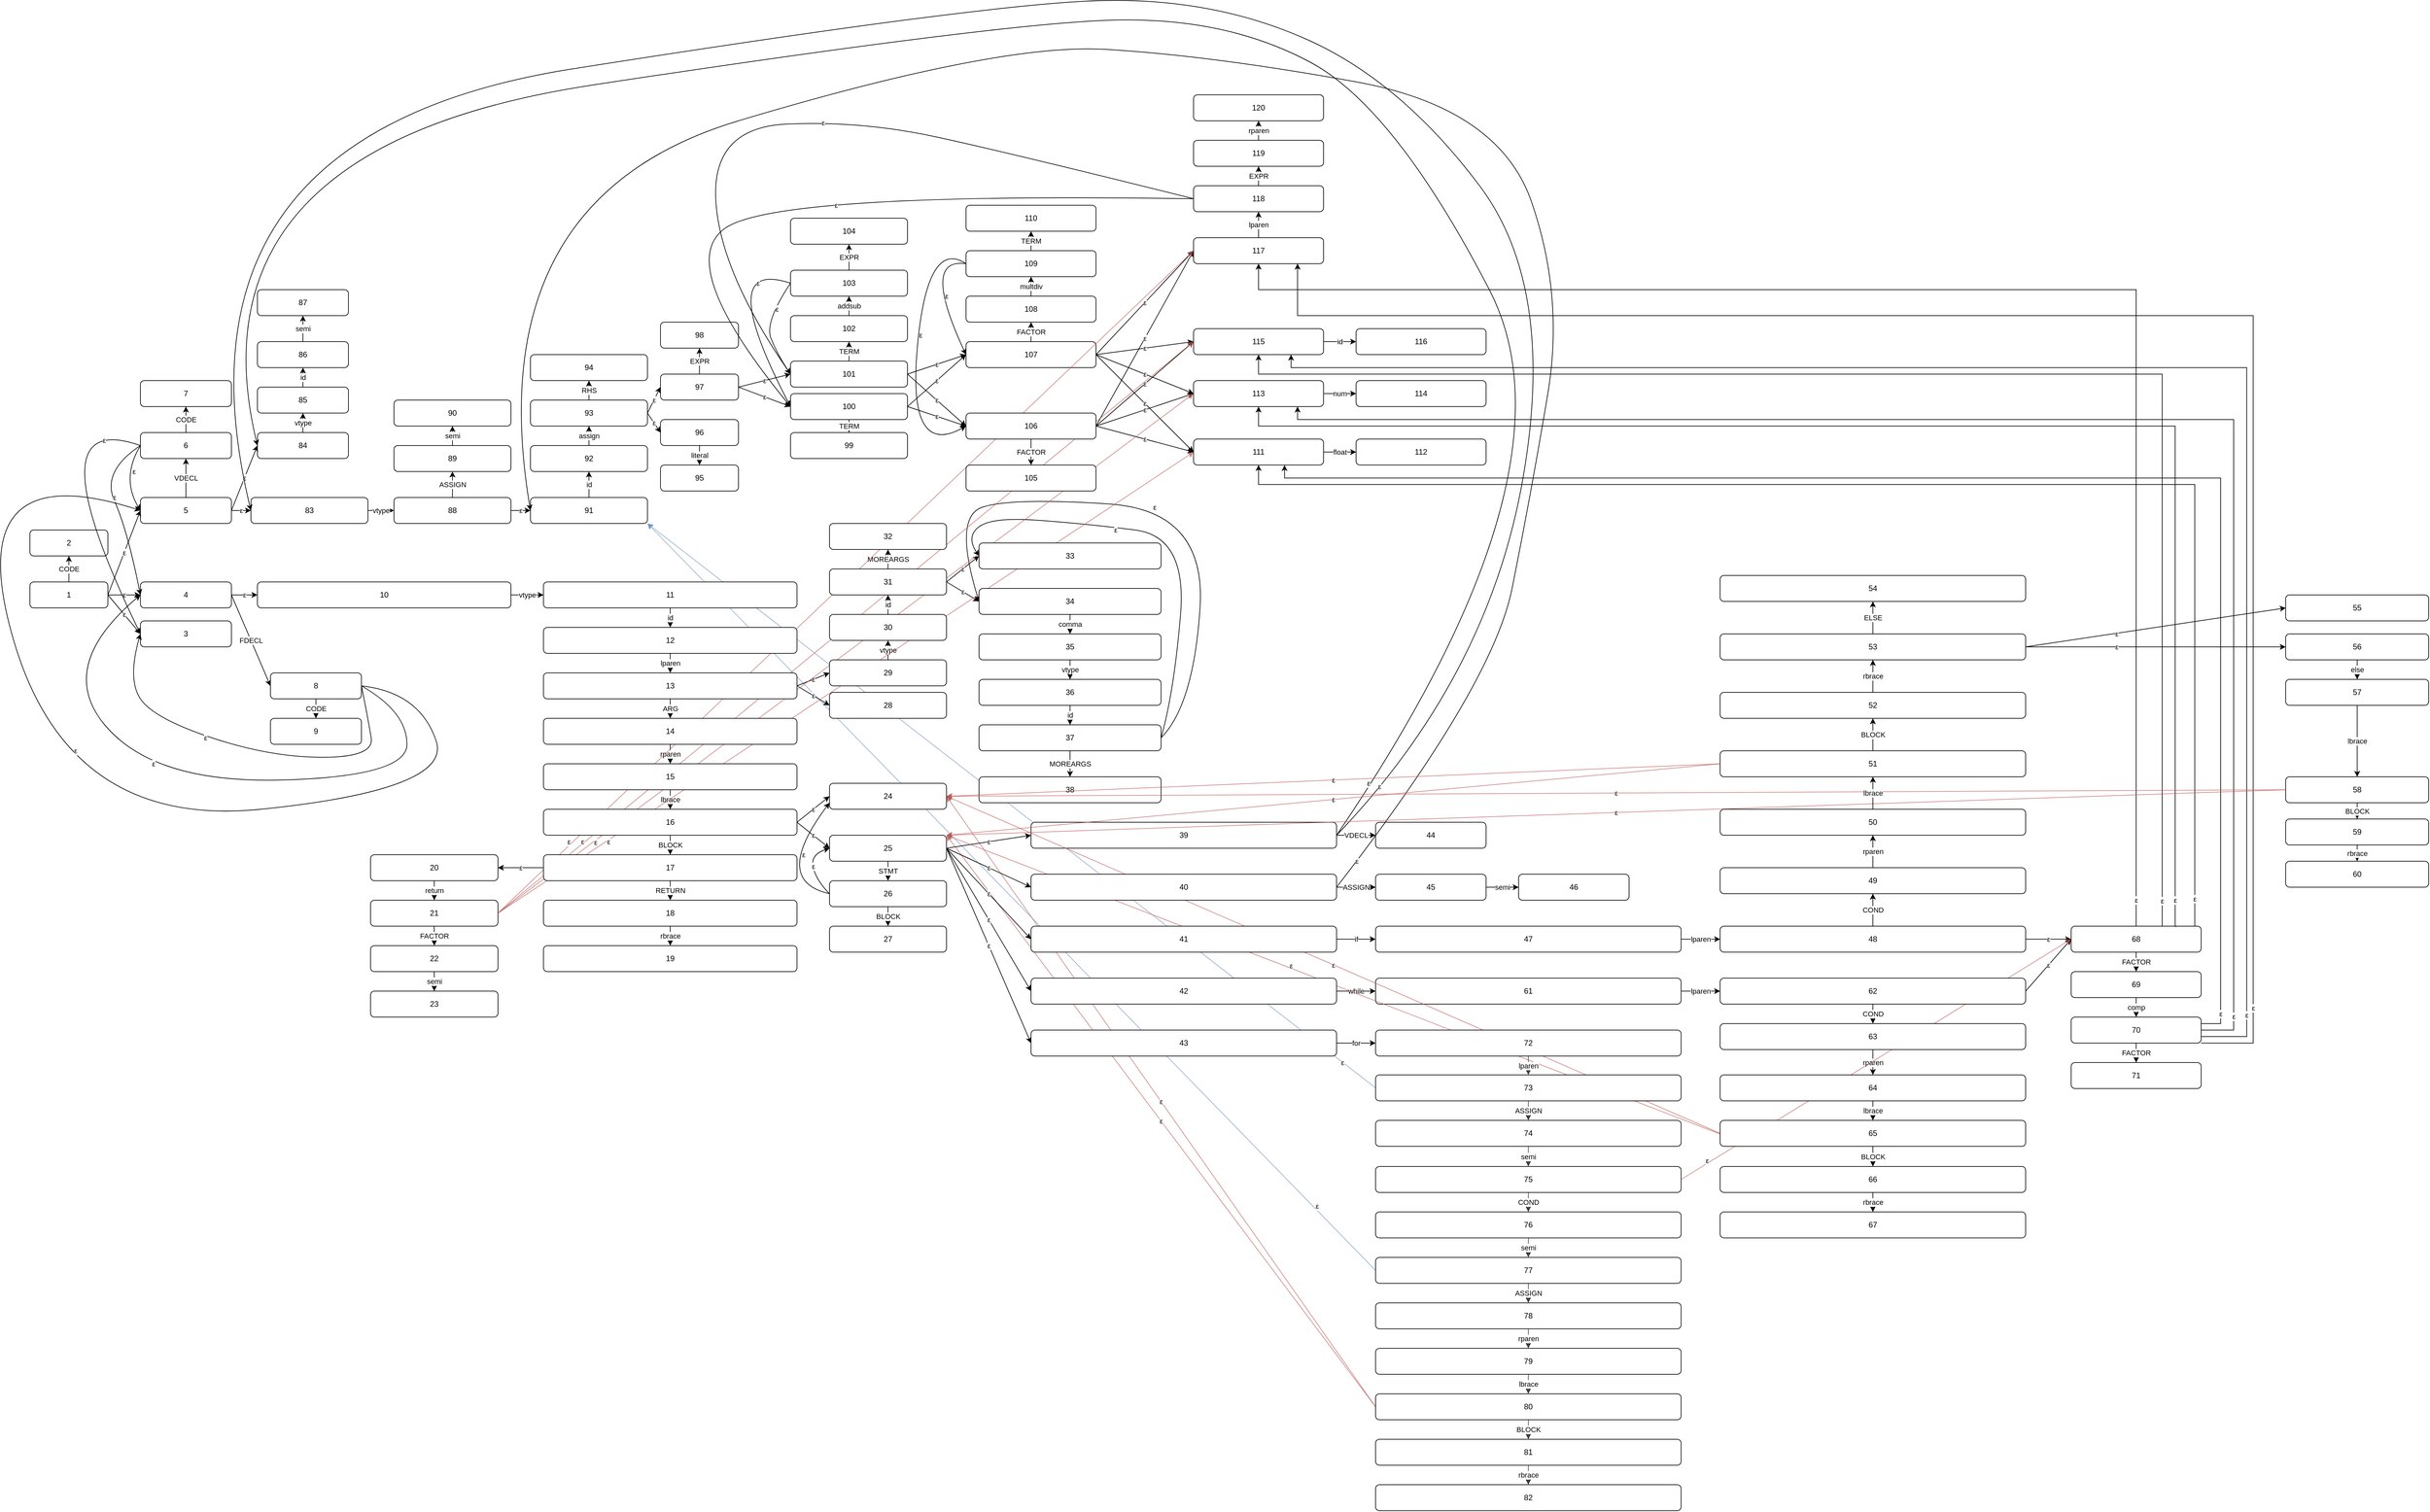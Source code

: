 <mxfile version="13.2.3" type="device"><diagram id="C5RBs43oDa-KdzZeNtuy" name="Page-1"><mxGraphModel dx="2249" dy="1914" grid="1" gridSize="10" guides="1" tooltips="1" connect="1" arrows="1" fold="1" page="1" pageScale="1" pageWidth="827" pageHeight="1169" math="0" shadow="0"><root><mxCell id="WIyWlLk6GJQsqaUBKTNV-0"/><mxCell id="WIyWlLk6GJQsqaUBKTNV-1" parent="WIyWlLk6GJQsqaUBKTNV-0"/><mxCell id="70h8ZKRvk0hG6y0u1-rU-340" value="ε" style="endArrow=classic;html=1;opacity=70;exitX=0;exitY=0.5;exitDx=0;exitDy=0;fillColor=#f8cecc;strokeColor=#b85450;" parent="WIyWlLk6GJQsqaUBKTNV-1" source="70h8ZKRvk0hG6y0u1-rU-332" edge="1"><mxGeometry width="50" height="50" relative="1" as="geometry"><mxPoint x="1600" y="1300" as="sourcePoint"/><mxPoint x="1120" y="690" as="targetPoint"/></mxGeometry></mxCell><mxCell id="70h8ZKRvk0hG6y0u1-rU-339" value="ε" style="endArrow=classic;html=1;opacity=70;entryX=1;entryY=0.5;entryDx=0;entryDy=0;exitX=0;exitY=0.5;exitDx=0;exitDy=0;fillColor=#f8cecc;strokeColor=#b85450;" parent="WIyWlLk6GJQsqaUBKTNV-1" source="70h8ZKRvk0hG6y0u1-rU-332" target="70h8ZKRvk0hG6y0u1-rU-190" edge="1"><mxGeometry width="50" height="50" relative="1" as="geometry"><mxPoint x="1600" y="1300" as="sourcePoint"/><mxPoint x="1650" y="1250" as="targetPoint"/></mxGeometry></mxCell><mxCell id="70h8ZKRvk0hG6y0u1-rU-341" value="ε" style="endArrow=classic;html=1;opacity=70;entryX=1;entryY=1;entryDx=0;entryDy=0;exitX=0;exitY=0.5;exitDx=0;exitDy=0;fillColor=#dae8fc;strokeColor=#6c8ebf;" parent="WIyWlLk6GJQsqaUBKTNV-1" source="70h8ZKRvk0hG6y0u1-rU-318" target="70h8ZKRvk0hG6y0u1-rU-42" edge="1"><mxGeometry x="-0.91" width="50" height="50" relative="1" as="geometry"><mxPoint x="1140" y="910" as="sourcePoint"/><mxPoint x="840" y="240" as="targetPoint"/><mxPoint as="offset"/></mxGeometry></mxCell><mxCell id="70h8ZKRvk0hG6y0u1-rU-342" value="ε" style="endArrow=classic;html=1;opacity=70;exitX=0;exitY=0.5;exitDx=0;exitDy=0;fillColor=#dae8fc;strokeColor=#6c8ebf;backgroundOutline=0;fixDash=0;" parent="WIyWlLk6GJQsqaUBKTNV-1" source="70h8ZKRvk0hG6y0u1-rU-326" edge="1"><mxGeometry x="-0.833" y="-5" width="50" height="50" relative="1" as="geometry"><mxPoint x="1100" y="940" as="sourcePoint"/><mxPoint x="660" y="210" as="targetPoint"/><mxPoint as="offset"/></mxGeometry></mxCell><mxCell id="70h8ZKRvk0hG6y0u1-rU-2" value="CODE" style="edgeStyle=orthogonalEdgeStyle;rounded=0;orthogonalLoop=1;jettySize=auto;html=1;exitX=0.5;exitY=0;exitDx=0;exitDy=0;entryX=0.5;entryY=1;entryDx=0;entryDy=0;" parent="WIyWlLk6GJQsqaUBKTNV-1" source="WIyWlLk6GJQsqaUBKTNV-3" target="70h8ZKRvk0hG6y0u1-rU-1" edge="1"><mxGeometry relative="1" as="geometry"/></mxCell><mxCell id="70h8ZKRvk0hG6y0u1-rU-9" value="ε" style="edgeStyle=orthogonalEdgeStyle;rounded=0;orthogonalLoop=1;jettySize=auto;html=1;exitX=1;exitY=0.5;exitDx=0;exitDy=0;entryX=0;entryY=0.5;entryDx=0;entryDy=0;" parent="WIyWlLk6GJQsqaUBKTNV-1" source="WIyWlLk6GJQsqaUBKTNV-3" target="70h8ZKRvk0hG6y0u1-rU-8" edge="1"><mxGeometry relative="1" as="geometry"/></mxCell><mxCell id="WIyWlLk6GJQsqaUBKTNV-3" value="1" style="rounded=1;whiteSpace=wrap;html=1;fontSize=12;glass=0;strokeWidth=1;shadow=0;" parent="WIyWlLk6GJQsqaUBKTNV-1" vertex="1"><mxGeometry x="-290" y="300" width="120" height="40" as="geometry"/></mxCell><mxCell id="70h8ZKRvk0hG6y0u1-rU-19" value="VDECL" style="edgeStyle=orthogonalEdgeStyle;rounded=0;orthogonalLoop=1;jettySize=auto;html=1;exitX=0.5;exitY=0;exitDx=0;exitDy=0;entryX=0.5;entryY=1;entryDx=0;entryDy=0;" parent="WIyWlLk6GJQsqaUBKTNV-1" source="WIyWlLk6GJQsqaUBKTNV-11" target="70h8ZKRvk0hG6y0u1-rU-18" edge="1"><mxGeometry relative="1" as="geometry"/></mxCell><mxCell id="WIyWlLk6GJQsqaUBKTNV-11" value="5" style="rounded=1;whiteSpace=wrap;html=1;fontSize=12;glass=0;strokeWidth=1;shadow=0;" parent="WIyWlLk6GJQsqaUBKTNV-1" vertex="1"><mxGeometry x="-120" y="170" width="140" height="40" as="geometry"/></mxCell><mxCell id="70h8ZKRvk0hG6y0u1-rU-1" value="2" style="rounded=1;whiteSpace=wrap;html=1;fontSize=12;glass=0;strokeWidth=1;shadow=0;" parent="WIyWlLk6GJQsqaUBKTNV-1" vertex="1"><mxGeometry x="-290" y="220" width="120" height="40" as="geometry"/></mxCell><mxCell id="70h8ZKRvk0hG6y0u1-rU-4" value="ε" style="endArrow=classic;html=1;entryX=0;entryY=0.5;entryDx=0;entryDy=0;exitX=1;exitY=0.5;exitDx=0;exitDy=0;" parent="WIyWlLk6GJQsqaUBKTNV-1" source="70h8ZKRvk0hG6y0u1-rU-47" target="70h8ZKRvk0hG6y0u1-rU-53" edge="1"><mxGeometry width="50" height="50" relative="1" as="geometry"><mxPoint x="610" y="300" as="sourcePoint"/><mxPoint x="660" y="250" as="targetPoint"/></mxGeometry></mxCell><mxCell id="70h8ZKRvk0hG6y0u1-rU-5" value="ε" style="endArrow=classic;html=1;entryX=0;entryY=0.5;entryDx=0;entryDy=0;exitX=1;exitY=0.5;exitDx=0;exitDy=0;" parent="WIyWlLk6GJQsqaUBKTNV-1" source="WIyWlLk6GJQsqaUBKTNV-3" target="WIyWlLk6GJQsqaUBKTNV-11" edge="1"><mxGeometry width="50" height="50" relative="1" as="geometry"><mxPoint x="-170" y="345" as="sourcePoint"/><mxPoint x="-120" y="295" as="targetPoint"/></mxGeometry></mxCell><mxCell id="70h8ZKRvk0hG6y0u1-rU-138" value="ε" style="edgeStyle=orthogonalEdgeStyle;rounded=0;orthogonalLoop=1;jettySize=auto;html=1;exitX=1;exitY=0.5;exitDx=0;exitDy=0;entryX=0;entryY=0.5;entryDx=0;entryDy=0;" parent="WIyWlLk6GJQsqaUBKTNV-1" source="70h8ZKRvk0hG6y0u1-rU-8" target="70h8ZKRvk0hG6y0u1-rU-137" edge="1"><mxGeometry relative="1" as="geometry"/></mxCell><mxCell id="70h8ZKRvk0hG6y0u1-rU-8" value="4" style="rounded=1;whiteSpace=wrap;html=1;fontSize=12;glass=0;strokeWidth=1;shadow=0;" parent="WIyWlLk6GJQsqaUBKTNV-1" vertex="1"><mxGeometry x="-120" y="300" width="140" height="40" as="geometry"/></mxCell><mxCell id="70h8ZKRvk0hG6y0u1-rU-10" value="&lt;span&gt;3&lt;/span&gt;" style="rounded=1;whiteSpace=wrap;html=1;fontSize=12;glass=0;strokeWidth=1;shadow=0;" parent="WIyWlLk6GJQsqaUBKTNV-1" vertex="1"><mxGeometry x="-120" y="360" width="140" height="40" as="geometry"/></mxCell><mxCell id="70h8ZKRvk0hG6y0u1-rU-13" value="ε" style="endArrow=classic;html=1;entryX=0;entryY=0.5;entryDx=0;entryDy=0;exitX=1;exitY=0.5;exitDx=0;exitDy=0;" parent="WIyWlLk6GJQsqaUBKTNV-1" source="WIyWlLk6GJQsqaUBKTNV-11" target="70h8ZKRvk0hG6y0u1-rU-24" edge="1"><mxGeometry width="50" height="50" relative="1" as="geometry"><mxPoint x="390" y="310" as="sourcePoint"/><mxPoint x="440" y="260" as="targetPoint"/></mxGeometry></mxCell><mxCell id="70h8ZKRvk0hG6y0u1-rU-15" value="ε" style="endArrow=classic;html=1;entryX=0;entryY=0.5;entryDx=0;entryDy=0;exitX=1;exitY=0.5;exitDx=0;exitDy=0;" parent="WIyWlLk6GJQsqaUBKTNV-1" source="WIyWlLk6GJQsqaUBKTNV-3" target="70h8ZKRvk0hG6y0u1-rU-10" edge="1"><mxGeometry width="50" height="50" relative="1" as="geometry"><mxPoint x="390" y="310" as="sourcePoint"/><mxPoint x="440" y="260" as="targetPoint"/></mxGeometry></mxCell><mxCell id="70h8ZKRvk0hG6y0u1-rU-17" value="ε" style="curved=1;endArrow=classic;html=1;exitX=0;exitY=0.5;exitDx=0;exitDy=0;entryX=0;entryY=0.5;entryDx=0;entryDy=0;" parent="WIyWlLk6GJQsqaUBKTNV-1" source="70h8ZKRvk0hG6y0u1-rU-18" target="WIyWlLk6GJQsqaUBKTNV-11" edge="1"><mxGeometry x="0.029" y="22" width="50" height="50" relative="1" as="geometry"><mxPoint x="-220" y="60" as="sourcePoint"/><mxPoint x="-80" y="-70" as="targetPoint"/><Array as="points"><mxPoint x="-150" y="140"/></Array><mxPoint as="offset"/></mxGeometry></mxCell><mxCell id="70h8ZKRvk0hG6y0u1-rU-27" value="CODE" style="edgeStyle=orthogonalEdgeStyle;rounded=0;orthogonalLoop=1;jettySize=auto;html=1;exitX=0.5;exitY=0;exitDx=0;exitDy=0;entryX=0.5;entryY=1;entryDx=0;entryDy=0;" parent="WIyWlLk6GJQsqaUBKTNV-1" source="70h8ZKRvk0hG6y0u1-rU-18" target="70h8ZKRvk0hG6y0u1-rU-26" edge="1"><mxGeometry relative="1" as="geometry"/></mxCell><mxCell id="70h8ZKRvk0hG6y0u1-rU-18" value="6" style="rounded=1;whiteSpace=wrap;html=1;fontSize=12;glass=0;strokeWidth=1;shadow=0;" parent="WIyWlLk6GJQsqaUBKTNV-1" vertex="1"><mxGeometry x="-120" y="70" width="140" height="40" as="geometry"/></mxCell><mxCell id="70h8ZKRvk0hG6y0u1-rU-32" value="vtype" style="edgeStyle=orthogonalEdgeStyle;rounded=0;orthogonalLoop=1;jettySize=auto;html=1;exitX=0.5;exitY=0;exitDx=0;exitDy=0;entryX=0.5;entryY=1;entryDx=0;entryDy=0;" parent="WIyWlLk6GJQsqaUBKTNV-1" source="70h8ZKRvk0hG6y0u1-rU-21" target="70h8ZKRvk0hG6y0u1-rU-31" edge="1"><mxGeometry relative="1" as="geometry"/></mxCell><mxCell id="70h8ZKRvk0hG6y0u1-rU-21" value="84" style="rounded=1;whiteSpace=wrap;html=1;fontSize=12;glass=0;strokeWidth=1;shadow=0;" parent="WIyWlLk6GJQsqaUBKTNV-1" vertex="1"><mxGeometry x="60" y="70" width="140" height="40" as="geometry"/></mxCell><mxCell id="70h8ZKRvk0hG6y0u1-rU-23" value="ε" style="endArrow=classic;html=1;entryX=0;entryY=0.5;entryDx=0;entryDy=0;exitX=1;exitY=0.5;exitDx=0;exitDy=0;" parent="WIyWlLk6GJQsqaUBKTNV-1" source="WIyWlLk6GJQsqaUBKTNV-11" target="70h8ZKRvk0hG6y0u1-rU-21" edge="1"><mxGeometry width="50" height="50" relative="1" as="geometry"><mxPoint x="390" y="310" as="sourcePoint"/><mxPoint x="440" y="260" as="targetPoint"/></mxGeometry></mxCell><mxCell id="70h8ZKRvk0hG6y0u1-rU-24" value="83" style="rounded=1;whiteSpace=wrap;html=1;fontSize=12;glass=0;strokeWidth=1;shadow=0;" parent="WIyWlLk6GJQsqaUBKTNV-1" vertex="1"><mxGeometry x="50" y="170" width="180" height="40" as="geometry"/></mxCell><mxCell id="70h8ZKRvk0hG6y0u1-rU-26" value="7" style="rounded=1;whiteSpace=wrap;html=1;fontSize=12;glass=0;strokeWidth=1;shadow=0;" parent="WIyWlLk6GJQsqaUBKTNV-1" vertex="1"><mxGeometry x="-120" y="-10" width="140" height="40" as="geometry"/></mxCell><mxCell id="70h8ZKRvk0hG6y0u1-rU-28" value="ε" style="curved=1;endArrow=classic;html=1;exitX=0;exitY=0.5;exitDx=0;exitDy=0;entryX=0;entryY=0.5;entryDx=0;entryDy=0;" parent="WIyWlLk6GJQsqaUBKTNV-1" source="70h8ZKRvk0hG6y0u1-rU-18" target="70h8ZKRvk0hG6y0u1-rU-8" edge="1"><mxGeometry x="-0.143" y="2" width="50" height="50" relative="1" as="geometry"><mxPoint x="-110" y="100" as="sourcePoint"/><mxPoint x="-110" y="200" as="targetPoint"/><Array as="points"><mxPoint x="-180" y="130"/><mxPoint x="-140" y="220"/></Array><mxPoint as="offset"/></mxGeometry></mxCell><mxCell id="70h8ZKRvk0hG6y0u1-rU-29" value="" style="curved=1;endArrow=classic;html=1;entryX=0;entryY=0.5;entryDx=0;entryDy=0;" parent="WIyWlLk6GJQsqaUBKTNV-1" target="70h8ZKRvk0hG6y0u1-rU-10" edge="1"><mxGeometry width="50" height="50" relative="1" as="geometry"><mxPoint x="-120" y="90" as="sourcePoint"/><mxPoint x="-110" y="330" as="targetPoint"/><Array as="points"><mxPoint x="-290" y="30"/></Array></mxGeometry></mxCell><mxCell id="70h8ZKRvk0hG6y0u1-rU-30" value="ε" style="edgeLabel;html=1;align=center;verticalAlign=middle;resizable=0;points=[];" parent="70h8ZKRvk0hG6y0u1-rU-29" vertex="1" connectable="0"><mxGeometry x="-0.805" y="11" relative="1" as="geometry"><mxPoint as="offset"/></mxGeometry></mxCell><mxCell id="70h8ZKRvk0hG6y0u1-rU-34" value="id" style="edgeStyle=orthogonalEdgeStyle;rounded=0;orthogonalLoop=1;jettySize=auto;html=1;exitX=0.5;exitY=0;exitDx=0;exitDy=0;entryX=0.5;entryY=1;entryDx=0;entryDy=0;" parent="WIyWlLk6GJQsqaUBKTNV-1" source="70h8ZKRvk0hG6y0u1-rU-31" target="70h8ZKRvk0hG6y0u1-rU-33" edge="1"><mxGeometry relative="1" as="geometry"/></mxCell><mxCell id="70h8ZKRvk0hG6y0u1-rU-31" value="85" style="rounded=1;whiteSpace=wrap;html=1;fontSize=12;glass=0;strokeWidth=1;shadow=0;" parent="WIyWlLk6GJQsqaUBKTNV-1" vertex="1"><mxGeometry x="60" width="140" height="40" as="geometry"/></mxCell><mxCell id="70h8ZKRvk0hG6y0u1-rU-36" value="semi" style="edgeStyle=orthogonalEdgeStyle;rounded=0;orthogonalLoop=1;jettySize=auto;html=1;exitX=0.5;exitY=0;exitDx=0;exitDy=0;entryX=0.5;entryY=1;entryDx=0;entryDy=0;" parent="WIyWlLk6GJQsqaUBKTNV-1" source="70h8ZKRvk0hG6y0u1-rU-33" target="70h8ZKRvk0hG6y0u1-rU-35" edge="1"><mxGeometry relative="1" as="geometry"/></mxCell><mxCell id="70h8ZKRvk0hG6y0u1-rU-33" value="86" style="rounded=1;whiteSpace=wrap;html=1;fontSize=12;glass=0;strokeWidth=1;shadow=0;" parent="WIyWlLk6GJQsqaUBKTNV-1" vertex="1"><mxGeometry x="60" y="-70" width="140" height="40" as="geometry"/></mxCell><mxCell id="70h8ZKRvk0hG6y0u1-rU-35" value="87" style="rounded=1;whiteSpace=wrap;html=1;fontSize=12;glass=0;strokeWidth=1;shadow=0;" parent="WIyWlLk6GJQsqaUBKTNV-1" vertex="1"><mxGeometry x="60" y="-150" width="140" height="40" as="geometry"/></mxCell><mxCell id="70h8ZKRvk0hG6y0u1-rU-40" value="ASSIGN" style="edgeStyle=orthogonalEdgeStyle;rounded=0;orthogonalLoop=1;jettySize=auto;html=1;exitX=0.5;exitY=0;exitDx=0;exitDy=0;entryX=0.5;entryY=1;entryDx=0;entryDy=0;" parent="WIyWlLk6GJQsqaUBKTNV-1" source="70h8ZKRvk0hG6y0u1-rU-37" target="70h8ZKRvk0hG6y0u1-rU-39" edge="1"><mxGeometry relative="1" as="geometry"/></mxCell><mxCell id="70h8ZKRvk0hG6y0u1-rU-43" value="ε" style="edgeStyle=orthogonalEdgeStyle;rounded=0;orthogonalLoop=1;jettySize=auto;html=1;exitX=1;exitY=0.5;exitDx=0;exitDy=0;entryX=0;entryY=0.5;entryDx=0;entryDy=0;" parent="WIyWlLk6GJQsqaUBKTNV-1" source="70h8ZKRvk0hG6y0u1-rU-37" target="70h8ZKRvk0hG6y0u1-rU-42" edge="1"><mxGeometry relative="1" as="geometry"/></mxCell><mxCell id="70h8ZKRvk0hG6y0u1-rU-37" value="88" style="rounded=1;whiteSpace=wrap;html=1;fontSize=12;glass=0;strokeWidth=1;shadow=0;" parent="WIyWlLk6GJQsqaUBKTNV-1" vertex="1"><mxGeometry x="270" y="170" width="180" height="40" as="geometry"/></mxCell><mxCell id="70h8ZKRvk0hG6y0u1-rU-38" value="vtype" style="endArrow=classic;html=1;entryX=0;entryY=0.5;entryDx=0;entryDy=0;exitX=1;exitY=0.5;exitDx=0;exitDy=0;" parent="WIyWlLk6GJQsqaUBKTNV-1" source="70h8ZKRvk0hG6y0u1-rU-24" target="70h8ZKRvk0hG6y0u1-rU-37" edge="1"><mxGeometry width="50" height="50" relative="1" as="geometry"><mxPoint x="390" y="110" as="sourcePoint"/><mxPoint x="440" y="60" as="targetPoint"/></mxGeometry></mxCell><mxCell id="70h8ZKRvk0hG6y0u1-rU-45" value="semi" style="edgeStyle=orthogonalEdgeStyle;rounded=0;orthogonalLoop=1;jettySize=auto;html=1;exitX=0.5;exitY=0;exitDx=0;exitDy=0;entryX=0.5;entryY=1;entryDx=0;entryDy=0;" parent="WIyWlLk6GJQsqaUBKTNV-1" source="70h8ZKRvk0hG6y0u1-rU-39" target="70h8ZKRvk0hG6y0u1-rU-44" edge="1"><mxGeometry relative="1" as="geometry"/></mxCell><mxCell id="70h8ZKRvk0hG6y0u1-rU-39" value="89" style="rounded=1;whiteSpace=wrap;html=1;fontSize=12;glass=0;strokeWidth=1;shadow=0;" parent="WIyWlLk6GJQsqaUBKTNV-1" vertex="1"><mxGeometry x="270" y="90" width="180" height="40" as="geometry"/></mxCell><mxCell id="70h8ZKRvk0hG6y0u1-rU-48" value="id" style="edgeStyle=orthogonalEdgeStyle;rounded=0;orthogonalLoop=1;jettySize=auto;html=1;exitX=0.5;exitY=0;exitDx=0;exitDy=0;entryX=0.5;entryY=1;entryDx=0;entryDy=0;" parent="WIyWlLk6GJQsqaUBKTNV-1" source="70h8ZKRvk0hG6y0u1-rU-42" target="70h8ZKRvk0hG6y0u1-rU-46" edge="1"><mxGeometry relative="1" as="geometry"/></mxCell><mxCell id="70h8ZKRvk0hG6y0u1-rU-42" value="91" style="rounded=1;whiteSpace=wrap;html=1;fontSize=12;glass=0;strokeWidth=1;shadow=0;" parent="WIyWlLk6GJQsqaUBKTNV-1" vertex="1"><mxGeometry x="480" y="170" width="180" height="40" as="geometry"/></mxCell><mxCell id="70h8ZKRvk0hG6y0u1-rU-44" value="90" style="rounded=1;whiteSpace=wrap;html=1;fontSize=12;glass=0;strokeWidth=1;shadow=0;" parent="WIyWlLk6GJQsqaUBKTNV-1" vertex="1"><mxGeometry x="270" y="20" width="180" height="40" as="geometry"/></mxCell><mxCell id="70h8ZKRvk0hG6y0u1-rU-49" value="assign" style="edgeStyle=orthogonalEdgeStyle;rounded=0;orthogonalLoop=1;jettySize=auto;html=1;exitX=0.5;exitY=0;exitDx=0;exitDy=0;entryX=0.5;entryY=1;entryDx=0;entryDy=0;" parent="WIyWlLk6GJQsqaUBKTNV-1" source="70h8ZKRvk0hG6y0u1-rU-46" target="70h8ZKRvk0hG6y0u1-rU-47" edge="1"><mxGeometry relative="1" as="geometry"/></mxCell><mxCell id="70h8ZKRvk0hG6y0u1-rU-46" value="92" style="rounded=1;whiteSpace=wrap;html=1;fontSize=12;glass=0;strokeWidth=1;shadow=0;" parent="WIyWlLk6GJQsqaUBKTNV-1" vertex="1"><mxGeometry x="480" y="90" width="180" height="40" as="geometry"/></mxCell><mxCell id="70h8ZKRvk0hG6y0u1-rU-52" value="RHS" style="edgeStyle=orthogonalEdgeStyle;rounded=0;orthogonalLoop=1;jettySize=auto;html=1;exitX=0.5;exitY=0;exitDx=0;exitDy=0;entryX=0.5;entryY=1;entryDx=0;entryDy=0;" parent="WIyWlLk6GJQsqaUBKTNV-1" source="70h8ZKRvk0hG6y0u1-rU-47" target="70h8ZKRvk0hG6y0u1-rU-51" edge="1"><mxGeometry relative="1" as="geometry"/></mxCell><mxCell id="70h8ZKRvk0hG6y0u1-rU-47" value="93" style="rounded=1;whiteSpace=wrap;html=1;fontSize=12;glass=0;strokeWidth=1;shadow=0;" parent="WIyWlLk6GJQsqaUBKTNV-1" vertex="1"><mxGeometry x="480" y="20" width="180" height="40" as="geometry"/></mxCell><mxCell id="70h8ZKRvk0hG6y0u1-rU-50" value="ε" style="endArrow=classic;html=1;entryX=0;entryY=0.5;entryDx=0;entryDy=0;exitX=1;exitY=0.5;exitDx=0;exitDy=0;" parent="WIyWlLk6GJQsqaUBKTNV-1" source="70h8ZKRvk0hG6y0u1-rU-60" target="70h8ZKRvk0hG6y0u1-rU-82" edge="1"><mxGeometry width="50" height="50" relative="1" as="geometry"><mxPoint x="620" y="310" as="sourcePoint"/><mxPoint x="670" y="260" as="targetPoint"/></mxGeometry></mxCell><mxCell id="70h8ZKRvk0hG6y0u1-rU-51" value="94" style="rounded=1;whiteSpace=wrap;html=1;fontSize=12;glass=0;strokeWidth=1;shadow=0;" parent="WIyWlLk6GJQsqaUBKTNV-1" vertex="1"><mxGeometry x="480" y="-50" width="180" height="40" as="geometry"/></mxCell><mxCell id="70h8ZKRvk0hG6y0u1-rU-59" value="EXPR" style="edgeStyle=orthogonalEdgeStyle;rounded=0;orthogonalLoop=1;jettySize=auto;html=1;exitX=0.5;exitY=0;exitDx=0;exitDy=0;entryX=0.5;entryY=1;entryDx=0;entryDy=0;" parent="WIyWlLk6GJQsqaUBKTNV-1" source="70h8ZKRvk0hG6y0u1-rU-53" target="70h8ZKRvk0hG6y0u1-rU-58" edge="1"><mxGeometry relative="1" as="geometry"/></mxCell><mxCell id="70h8ZKRvk0hG6y0u1-rU-53" value="97" style="rounded=1;whiteSpace=wrap;html=1;fontSize=12;glass=0;strokeWidth=1;shadow=0;" parent="WIyWlLk6GJQsqaUBKTNV-1" vertex="1"><mxGeometry x="680" y="-20" width="120" height="40" as="geometry"/></mxCell><mxCell id="70h8ZKRvk0hG6y0u1-rU-70" value="literal" style="edgeStyle=orthogonalEdgeStyle;rounded=0;orthogonalLoop=1;jettySize=auto;html=1;exitX=0.5;exitY=1;exitDx=0;exitDy=0;entryX=0.5;entryY=0;entryDx=0;entryDy=0;" parent="WIyWlLk6GJQsqaUBKTNV-1" source="70h8ZKRvk0hG6y0u1-rU-54" target="70h8ZKRvk0hG6y0u1-rU-69" edge="1"><mxGeometry relative="1" as="geometry"/></mxCell><mxCell id="70h8ZKRvk0hG6y0u1-rU-54" value="96" style="rounded=1;whiteSpace=wrap;html=1;fontSize=12;glass=0;strokeWidth=1;shadow=0;" parent="WIyWlLk6GJQsqaUBKTNV-1" vertex="1"><mxGeometry x="680" y="50" width="120" height="40" as="geometry"/></mxCell><mxCell id="70h8ZKRvk0hG6y0u1-rU-57" value="ε" style="endArrow=classic;html=1;entryX=0;entryY=0.5;entryDx=0;entryDy=0;exitX=1;exitY=0.5;exitDx=0;exitDy=0;" parent="WIyWlLk6GJQsqaUBKTNV-1" source="70h8ZKRvk0hG6y0u1-rU-47" target="70h8ZKRvk0hG6y0u1-rU-54" edge="1"><mxGeometry width="50" height="50" relative="1" as="geometry"><mxPoint x="630" y="320" as="sourcePoint"/><mxPoint x="680" y="270" as="targetPoint"/></mxGeometry></mxCell><mxCell id="70h8ZKRvk0hG6y0u1-rU-58" value="98" style="rounded=1;whiteSpace=wrap;html=1;fontSize=12;glass=0;strokeWidth=1;shadow=0;" parent="WIyWlLk6GJQsqaUBKTNV-1" vertex="1"><mxGeometry x="680" y="-100" width="120" height="40" as="geometry"/></mxCell><mxCell id="70h8ZKRvk0hG6y0u1-rU-74" value="TERM" style="edgeStyle=orthogonalEdgeStyle;rounded=0;orthogonalLoop=1;jettySize=auto;html=1;exitX=0.5;exitY=0;exitDx=0;exitDy=0;entryX=0.5;entryY=1;entryDx=0;entryDy=0;" parent="WIyWlLk6GJQsqaUBKTNV-1" source="70h8ZKRvk0hG6y0u1-rU-60" target="70h8ZKRvk0hG6y0u1-rU-73" edge="1"><mxGeometry relative="1" as="geometry"/></mxCell><mxCell id="70h8ZKRvk0hG6y0u1-rU-60" value="101" style="rounded=1;whiteSpace=wrap;html=1;fontSize=12;glass=0;strokeWidth=1;shadow=0;" parent="WIyWlLk6GJQsqaUBKTNV-1" vertex="1"><mxGeometry x="880" y="-40" width="180" height="40" as="geometry"/></mxCell><mxCell id="70h8ZKRvk0hG6y0u1-rU-72" value="TERM" style="edgeStyle=orthogonalEdgeStyle;rounded=0;orthogonalLoop=1;jettySize=auto;html=1;exitX=0.5;exitY=1;exitDx=0;exitDy=0;entryX=0.5;entryY=0;entryDx=0;entryDy=0;" parent="WIyWlLk6GJQsqaUBKTNV-1" source="70h8ZKRvk0hG6y0u1-rU-62" target="70h8ZKRvk0hG6y0u1-rU-71" edge="1"><mxGeometry relative="1" as="geometry"/></mxCell><mxCell id="70h8ZKRvk0hG6y0u1-rU-62" value="100" style="rounded=1;whiteSpace=wrap;html=1;fontSize=12;glass=0;strokeWidth=1;shadow=0;" parent="WIyWlLk6GJQsqaUBKTNV-1" vertex="1"><mxGeometry x="880" y="10" width="180" height="40" as="geometry"/></mxCell><mxCell id="70h8ZKRvk0hG6y0u1-rU-63" value="ε" style="endArrow=classic;html=1;entryX=0;entryY=0.5;entryDx=0;entryDy=0;exitX=1;exitY=0.5;exitDx=0;exitDy=0;" parent="WIyWlLk6GJQsqaUBKTNV-1" source="70h8ZKRvk0hG6y0u1-rU-60" target="70h8ZKRvk0hG6y0u1-rU-87" edge="1"><mxGeometry width="50" height="50" relative="1" as="geometry"><mxPoint x="630" y="320" as="sourcePoint"/><mxPoint x="680" y="270" as="targetPoint"/></mxGeometry></mxCell><mxCell id="70h8ZKRvk0hG6y0u1-rU-64" value="ε" style="endArrow=classic;html=1;entryX=0;entryY=0.5;entryDx=0;entryDy=0;exitX=1;exitY=0.5;exitDx=0;exitDy=0;" parent="WIyWlLk6GJQsqaUBKTNV-1" source="70h8ZKRvk0hG6y0u1-rU-53" target="70h8ZKRvk0hG6y0u1-rU-62" edge="1"><mxGeometry width="50" height="50" relative="1" as="geometry"><mxPoint x="640" y="330" as="sourcePoint"/><mxPoint x="690" y="280" as="targetPoint"/></mxGeometry></mxCell><mxCell id="70h8ZKRvk0hG6y0u1-rU-65" value="ε" style="endArrow=classic;html=1;entryX=0;entryY=0.5;entryDx=0;entryDy=0;exitX=1;exitY=0.5;exitDx=0;exitDy=0;" parent="WIyWlLk6GJQsqaUBKTNV-1" source="70h8ZKRvk0hG6y0u1-rU-53" target="70h8ZKRvk0hG6y0u1-rU-60" edge="1"><mxGeometry width="50" height="50" relative="1" as="geometry"><mxPoint x="650" y="340" as="sourcePoint"/><mxPoint x="700" y="290" as="targetPoint"/></mxGeometry></mxCell><mxCell id="70h8ZKRvk0hG6y0u1-rU-69" value="95" style="rounded=1;whiteSpace=wrap;html=1;fontSize=12;glass=0;strokeWidth=1;shadow=0;" parent="WIyWlLk6GJQsqaUBKTNV-1" vertex="1"><mxGeometry x="680" y="120" width="120" height="40" as="geometry"/></mxCell><mxCell id="70h8ZKRvk0hG6y0u1-rU-71" value="99" style="rounded=1;whiteSpace=wrap;html=1;fontSize=12;glass=0;strokeWidth=1;shadow=0;" parent="WIyWlLk6GJQsqaUBKTNV-1" vertex="1"><mxGeometry x="880" y="70" width="180" height="40" as="geometry"/></mxCell><mxCell id="70h8ZKRvk0hG6y0u1-rU-76" value="addsub" style="edgeStyle=orthogonalEdgeStyle;rounded=0;orthogonalLoop=1;jettySize=auto;html=1;exitX=0.5;exitY=0;exitDx=0;exitDy=0;entryX=0.5;entryY=1;entryDx=0;entryDy=0;" parent="WIyWlLk6GJQsqaUBKTNV-1" source="70h8ZKRvk0hG6y0u1-rU-73" target="70h8ZKRvk0hG6y0u1-rU-75" edge="1"><mxGeometry relative="1" as="geometry"/></mxCell><mxCell id="70h8ZKRvk0hG6y0u1-rU-73" value="102" style="rounded=1;whiteSpace=wrap;html=1;fontSize=12;glass=0;strokeWidth=1;shadow=0;" parent="WIyWlLk6GJQsqaUBKTNV-1" vertex="1"><mxGeometry x="880" y="-110" width="180" height="40" as="geometry"/></mxCell><mxCell id="70h8ZKRvk0hG6y0u1-rU-78" value="EXPR" style="edgeStyle=orthogonalEdgeStyle;rounded=0;orthogonalLoop=1;jettySize=auto;html=1;exitX=0.5;exitY=0;exitDx=0;exitDy=0;entryX=0.5;entryY=1;entryDx=0;entryDy=0;" parent="WIyWlLk6GJQsqaUBKTNV-1" source="70h8ZKRvk0hG6y0u1-rU-75" target="70h8ZKRvk0hG6y0u1-rU-77" edge="1"><mxGeometry relative="1" as="geometry"/></mxCell><mxCell id="70h8ZKRvk0hG6y0u1-rU-75" value="103" style="rounded=1;whiteSpace=wrap;html=1;fontSize=12;glass=0;strokeWidth=1;shadow=0;" parent="WIyWlLk6GJQsqaUBKTNV-1" vertex="1"><mxGeometry x="880" y="-180" width="180" height="40" as="geometry"/></mxCell><mxCell id="70h8ZKRvk0hG6y0u1-rU-77" value="104" style="rounded=1;whiteSpace=wrap;html=1;fontSize=12;glass=0;strokeWidth=1;shadow=0;" parent="WIyWlLk6GJQsqaUBKTNV-1" vertex="1"><mxGeometry x="880" y="-260" width="180" height="40" as="geometry"/></mxCell><mxCell id="70h8ZKRvk0hG6y0u1-rU-79" value="ε" style="curved=1;endArrow=classic;html=1;entryX=0;entryY=0.5;entryDx=0;entryDy=0;exitX=0;exitY=0.5;exitDx=0;exitDy=0;" parent="WIyWlLk6GJQsqaUBKTNV-1" source="70h8ZKRvk0hG6y0u1-rU-75" target="70h8ZKRvk0hG6y0u1-rU-60" edge="1"><mxGeometry x="-0.452" y="6" width="50" height="50" relative="1" as="geometry"><mxPoint x="640" y="-230" as="sourcePoint"/><mxPoint x="690" y="-280" as="targetPoint"/><Array as="points"><mxPoint x="840" y="-100"/><mxPoint x="860" y="-50"/></Array><mxPoint x="-1" as="offset"/></mxGeometry></mxCell><mxCell id="70h8ZKRvk0hG6y0u1-rU-80" value="ε" style="curved=1;endArrow=classic;html=1;" parent="WIyWlLk6GJQsqaUBKTNV-1" edge="1"><mxGeometry x="-0.754" y="16" width="50" height="50" relative="1" as="geometry"><mxPoint x="880" y="-160" as="sourcePoint"/><mxPoint x="880" y="30" as="targetPoint"/><Array as="points"><mxPoint x="760" y="-200"/></Array><mxPoint as="offset"/></mxGeometry></mxCell><mxCell id="70h8ZKRvk0hG6y0u1-rU-97" value="FACTOR" style="edgeStyle=orthogonalEdgeStyle;rounded=0;orthogonalLoop=1;jettySize=auto;html=1;exitX=0.5;exitY=0;exitDx=0;exitDy=0;entryX=0.5;entryY=1;entryDx=0;entryDy=0;" parent="WIyWlLk6GJQsqaUBKTNV-1" source="70h8ZKRvk0hG6y0u1-rU-82" target="70h8ZKRvk0hG6y0u1-rU-94" edge="1"><mxGeometry relative="1" as="geometry"/></mxCell><mxCell id="70h8ZKRvk0hG6y0u1-rU-82" value="107" style="rounded=1;whiteSpace=wrap;html=1;fontSize=12;glass=0;strokeWidth=1;shadow=0;" parent="WIyWlLk6GJQsqaUBKTNV-1" vertex="1"><mxGeometry x="1150" y="-70" width="200" height="40" as="geometry"/></mxCell><mxCell id="70h8ZKRvk0hG6y0u1-rU-93" value="FACTOR" style="edgeStyle=orthogonalEdgeStyle;rounded=0;orthogonalLoop=1;jettySize=auto;html=1;exitX=0.5;exitY=1;exitDx=0;exitDy=0;entryX=0.5;entryY=0;entryDx=0;entryDy=0;" parent="WIyWlLk6GJQsqaUBKTNV-1" source="70h8ZKRvk0hG6y0u1-rU-87" target="70h8ZKRvk0hG6y0u1-rU-91" edge="1"><mxGeometry relative="1" as="geometry"/></mxCell><mxCell id="70h8ZKRvk0hG6y0u1-rU-88" value="ε" style="endArrow=classic;html=1;entryX=0;entryY=0.5;entryDx=0;entryDy=0;" parent="WIyWlLk6GJQsqaUBKTNV-1" target="70h8ZKRvk0hG6y0u1-rU-87" edge="1"><mxGeometry width="50" height="50" relative="1" as="geometry"><mxPoint x="1060" y="30" as="sourcePoint"/><mxPoint x="970" y="60" as="targetPoint"/></mxGeometry></mxCell><mxCell id="70h8ZKRvk0hG6y0u1-rU-89" value="ε" style="endArrow=classic;html=1;entryX=0;entryY=0.5;entryDx=0;entryDy=0;exitX=1;exitY=0.5;exitDx=0;exitDy=0;" parent="WIyWlLk6GJQsqaUBKTNV-1" source="70h8ZKRvk0hG6y0u1-rU-62" target="70h8ZKRvk0hG6y0u1-rU-82" edge="1"><mxGeometry width="50" height="50" relative="1" as="geometry"><mxPoint x="920" y="110" as="sourcePoint"/><mxPoint x="970" y="60" as="targetPoint"/></mxGeometry></mxCell><mxCell id="70h8ZKRvk0hG6y0u1-rU-98" value="multdiv" style="edgeStyle=orthogonalEdgeStyle;rounded=0;orthogonalLoop=1;jettySize=auto;html=1;exitX=0.5;exitY=0;exitDx=0;exitDy=0;entryX=0.5;entryY=1;entryDx=0;entryDy=0;" parent="WIyWlLk6GJQsqaUBKTNV-1" source="70h8ZKRvk0hG6y0u1-rU-94" target="70h8ZKRvk0hG6y0u1-rU-95" edge="1"><mxGeometry relative="1" as="geometry"/></mxCell><mxCell id="70h8ZKRvk0hG6y0u1-rU-94" value="108" style="rounded=1;whiteSpace=wrap;html=1;fontSize=12;glass=0;strokeWidth=1;shadow=0;" parent="WIyWlLk6GJQsqaUBKTNV-1" vertex="1"><mxGeometry x="1150" y="-140" width="200" height="40" as="geometry"/></mxCell><mxCell id="70h8ZKRvk0hG6y0u1-rU-99" value="TERM" style="edgeStyle=orthogonalEdgeStyle;rounded=0;orthogonalLoop=1;jettySize=auto;html=1;exitX=0.5;exitY=0;exitDx=0;exitDy=0;entryX=0.5;entryY=1;entryDx=0;entryDy=0;" parent="WIyWlLk6GJQsqaUBKTNV-1" source="70h8ZKRvk0hG6y0u1-rU-95" target="70h8ZKRvk0hG6y0u1-rU-96" edge="1"><mxGeometry relative="1" as="geometry"/></mxCell><mxCell id="70h8ZKRvk0hG6y0u1-rU-95" value="109" style="rounded=1;whiteSpace=wrap;html=1;fontSize=12;glass=0;strokeWidth=1;shadow=0;" parent="WIyWlLk6GJQsqaUBKTNV-1" vertex="1"><mxGeometry x="1150" y="-210" width="200" height="40" as="geometry"/></mxCell><mxCell id="70h8ZKRvk0hG6y0u1-rU-96" value="110" style="rounded=1;whiteSpace=wrap;html=1;fontSize=12;glass=0;strokeWidth=1;shadow=0;" parent="WIyWlLk6GJQsqaUBKTNV-1" vertex="1"><mxGeometry x="1150" y="-280" width="200" height="40" as="geometry"/></mxCell><mxCell id="70h8ZKRvk0hG6y0u1-rU-120" value="lparen" style="edgeStyle=orthogonalEdgeStyle;rounded=0;orthogonalLoop=1;jettySize=auto;html=1;exitX=0.5;exitY=0;exitDx=0;exitDy=0;entryX=0.5;entryY=1;entryDx=0;entryDy=0;" parent="WIyWlLk6GJQsqaUBKTNV-1" source="70h8ZKRvk0hG6y0u1-rU-100" target="70h8ZKRvk0hG6y0u1-rU-119" edge="1"><mxGeometry relative="1" as="geometry"/></mxCell><mxCell id="70h8ZKRvk0hG6y0u1-rU-100" value="117" style="rounded=1;whiteSpace=wrap;html=1;fontSize=12;glass=0;strokeWidth=1;shadow=0;" parent="WIyWlLk6GJQsqaUBKTNV-1" vertex="1"><mxGeometry x="1500" y="-230" width="200" height="40" as="geometry"/></mxCell><mxCell id="70h8ZKRvk0hG6y0u1-rU-118" value="id" style="edgeStyle=orthogonalEdgeStyle;rounded=0;orthogonalLoop=1;jettySize=auto;html=1;exitX=1;exitY=0.5;exitDx=0;exitDy=0;entryX=0;entryY=0.5;entryDx=0;entryDy=0;" parent="WIyWlLk6GJQsqaUBKTNV-1" source="70h8ZKRvk0hG6y0u1-rU-101" target="70h8ZKRvk0hG6y0u1-rU-112" edge="1"><mxGeometry relative="1" as="geometry"/></mxCell><mxCell id="70h8ZKRvk0hG6y0u1-rU-101" value="115" style="rounded=1;whiteSpace=wrap;html=1;fontSize=12;glass=0;strokeWidth=1;shadow=0;" parent="WIyWlLk6GJQsqaUBKTNV-1" vertex="1"><mxGeometry x="1500" y="-90" width="200" height="40" as="geometry"/></mxCell><mxCell id="70h8ZKRvk0hG6y0u1-rU-115" value="num" style="edgeStyle=orthogonalEdgeStyle;rounded=0;orthogonalLoop=1;jettySize=auto;html=1;exitX=1;exitY=0.5;exitDx=0;exitDy=0;entryX=0;entryY=0.5;entryDx=0;entryDy=0;" parent="WIyWlLk6GJQsqaUBKTNV-1" source="70h8ZKRvk0hG6y0u1-rU-102" target="70h8ZKRvk0hG6y0u1-rU-114" edge="1"><mxGeometry relative="1" as="geometry"/></mxCell><mxCell id="70h8ZKRvk0hG6y0u1-rU-102" value="113" style="rounded=1;whiteSpace=wrap;html=1;fontSize=12;glass=0;strokeWidth=1;shadow=0;" parent="WIyWlLk6GJQsqaUBKTNV-1" vertex="1"><mxGeometry x="1500" y="-10" width="200" height="40" as="geometry"/></mxCell><mxCell id="70h8ZKRvk0hG6y0u1-rU-117" value="float" style="edgeStyle=orthogonalEdgeStyle;rounded=0;orthogonalLoop=1;jettySize=auto;html=1;exitX=1;exitY=0.5;exitDx=0;exitDy=0;entryX=0;entryY=0.5;entryDx=0;entryDy=0;" parent="WIyWlLk6GJQsqaUBKTNV-1" source="70h8ZKRvk0hG6y0u1-rU-103" target="70h8ZKRvk0hG6y0u1-rU-116" edge="1"><mxGeometry relative="1" as="geometry"/></mxCell><mxCell id="70h8ZKRvk0hG6y0u1-rU-103" value="111" style="rounded=1;whiteSpace=wrap;html=1;fontSize=12;glass=0;strokeWidth=1;shadow=0;" parent="WIyWlLk6GJQsqaUBKTNV-1" vertex="1"><mxGeometry x="1500" y="80" width="200" height="40" as="geometry"/></mxCell><mxCell id="70h8ZKRvk0hG6y0u1-rU-104" value="ε" style="endArrow=classic;html=1;entryX=0;entryY=0.5;entryDx=0;entryDy=0;exitX=1;exitY=0.5;exitDx=0;exitDy=0;" parent="WIyWlLk6GJQsqaUBKTNV-1" source="70h8ZKRvk0hG6y0u1-rU-82" target="70h8ZKRvk0hG6y0u1-rU-100" edge="1"><mxGeometry width="50" height="50" relative="1" as="geometry"><mxPoint x="1070" y="-10" as="sourcePoint"/><mxPoint x="1160" y="-40" as="targetPoint"/></mxGeometry></mxCell><mxCell id="70h8ZKRvk0hG6y0u1-rU-105" value="ε" style="endArrow=classic;html=1;entryX=0;entryY=0.5;entryDx=0;entryDy=0;exitX=1;exitY=0.5;exitDx=0;exitDy=0;" parent="WIyWlLk6GJQsqaUBKTNV-1" source="70h8ZKRvk0hG6y0u1-rU-82" target="70h8ZKRvk0hG6y0u1-rU-101" edge="1"><mxGeometry width="50" height="50" relative="1" as="geometry"><mxPoint x="1080" as="sourcePoint"/><mxPoint x="1170" y="-30" as="targetPoint"/></mxGeometry></mxCell><mxCell id="70h8ZKRvk0hG6y0u1-rU-106" value="ε" style="endArrow=classic;html=1;entryX=0;entryY=0.5;entryDx=0;entryDy=0;exitX=1;exitY=0.5;exitDx=0;exitDy=0;" parent="WIyWlLk6GJQsqaUBKTNV-1" source="70h8ZKRvk0hG6y0u1-rU-82" target="70h8ZKRvk0hG6y0u1-rU-102" edge="1"><mxGeometry width="50" height="50" relative="1" as="geometry"><mxPoint x="1090" y="10" as="sourcePoint"/><mxPoint x="1180" y="-20" as="targetPoint"/></mxGeometry></mxCell><mxCell id="70h8ZKRvk0hG6y0u1-rU-107" value="ε" style="endArrow=classic;html=1;entryX=0;entryY=0.5;entryDx=0;entryDy=0;exitX=1;exitY=0.5;exitDx=0;exitDy=0;" parent="WIyWlLk6GJQsqaUBKTNV-1" source="70h8ZKRvk0hG6y0u1-rU-82" target="70h8ZKRvk0hG6y0u1-rU-103" edge="1"><mxGeometry width="50" height="50" relative="1" as="geometry"><mxPoint x="1100" y="20" as="sourcePoint"/><mxPoint x="1190" y="-10" as="targetPoint"/></mxGeometry></mxCell><mxCell id="70h8ZKRvk0hG6y0u1-rU-108" value="ε" style="endArrow=classic;html=1;entryX=0;entryY=0.5;entryDx=0;entryDy=0;exitX=1;exitY=0.5;exitDx=0;exitDy=0;" parent="WIyWlLk6GJQsqaUBKTNV-1" source="70h8ZKRvk0hG6y0u1-rU-87" target="70h8ZKRvk0hG6y0u1-rU-100" edge="1"><mxGeometry width="50" height="50" relative="1" as="geometry"><mxPoint x="1360" y="-40" as="sourcePoint"/><mxPoint x="1480" y="-115" as="targetPoint"/></mxGeometry></mxCell><mxCell id="70h8ZKRvk0hG6y0u1-rU-109" value="ε" style="endArrow=classic;html=1;entryX=0;entryY=0.5;entryDx=0;entryDy=0;exitX=1;exitY=0.5;exitDx=0;exitDy=0;" parent="WIyWlLk6GJQsqaUBKTNV-1" source="70h8ZKRvk0hG6y0u1-rU-87" target="70h8ZKRvk0hG6y0u1-rU-101" edge="1"><mxGeometry width="50" height="50" relative="1" as="geometry"><mxPoint x="1370" y="-30" as="sourcePoint"/><mxPoint x="1490" y="-105" as="targetPoint"/></mxGeometry></mxCell><mxCell id="70h8ZKRvk0hG6y0u1-rU-110" value="ε" style="endArrow=classic;html=1;entryX=0;entryY=0.5;entryDx=0;entryDy=0;exitX=1;exitY=0.5;exitDx=0;exitDy=0;" parent="WIyWlLk6GJQsqaUBKTNV-1" source="70h8ZKRvk0hG6y0u1-rU-87" target="70h8ZKRvk0hG6y0u1-rU-102" edge="1"><mxGeometry width="50" height="50" relative="1" as="geometry"><mxPoint x="1380" y="-20" as="sourcePoint"/><mxPoint x="1500" y="-95" as="targetPoint"/></mxGeometry></mxCell><mxCell id="70h8ZKRvk0hG6y0u1-rU-111" value="ε" style="endArrow=classic;html=1;entryX=0;entryY=0.5;entryDx=0;entryDy=0;exitX=1;exitY=0.5;exitDx=0;exitDy=0;" parent="WIyWlLk6GJQsqaUBKTNV-1" source="70h8ZKRvk0hG6y0u1-rU-87" target="70h8ZKRvk0hG6y0u1-rU-103" edge="1"><mxGeometry width="50" height="50" relative="1" as="geometry"><mxPoint x="1390" y="-10" as="sourcePoint"/><mxPoint x="1510" y="-85" as="targetPoint"/></mxGeometry></mxCell><mxCell id="70h8ZKRvk0hG6y0u1-rU-112" value="116" style="rounded=1;whiteSpace=wrap;html=1;fontSize=12;glass=0;strokeWidth=1;shadow=0;" parent="WIyWlLk6GJQsqaUBKTNV-1" vertex="1"><mxGeometry x="1750" y="-90" width="200" height="40" as="geometry"/></mxCell><mxCell id="70h8ZKRvk0hG6y0u1-rU-114" value="114" style="rounded=1;whiteSpace=wrap;html=1;fontSize=12;glass=0;strokeWidth=1;shadow=0;" parent="WIyWlLk6GJQsqaUBKTNV-1" vertex="1"><mxGeometry x="1750" y="-10" width="200" height="40" as="geometry"/></mxCell><mxCell id="70h8ZKRvk0hG6y0u1-rU-116" value="112" style="rounded=1;whiteSpace=wrap;html=1;fontSize=12;glass=0;strokeWidth=1;shadow=0;" parent="WIyWlLk6GJQsqaUBKTNV-1" vertex="1"><mxGeometry x="1750" y="80" width="200" height="40" as="geometry"/></mxCell><mxCell id="70h8ZKRvk0hG6y0u1-rU-122" value="EXPR" style="edgeStyle=orthogonalEdgeStyle;rounded=0;orthogonalLoop=1;jettySize=auto;html=1;exitX=0.5;exitY=0;exitDx=0;exitDy=0;" parent="WIyWlLk6GJQsqaUBKTNV-1" source="70h8ZKRvk0hG6y0u1-rU-119" target="70h8ZKRvk0hG6y0u1-rU-121" edge="1"><mxGeometry relative="1" as="geometry"/></mxCell><mxCell id="70h8ZKRvk0hG6y0u1-rU-119" value="118" style="rounded=1;whiteSpace=wrap;html=1;fontSize=12;glass=0;strokeWidth=1;shadow=0;" parent="WIyWlLk6GJQsqaUBKTNV-1" vertex="1"><mxGeometry x="1500" y="-310" width="200" height="40" as="geometry"/></mxCell><mxCell id="70h8ZKRvk0hG6y0u1-rU-124" value="rparen" style="edgeStyle=orthogonalEdgeStyle;rounded=0;orthogonalLoop=1;jettySize=auto;html=1;exitX=0.5;exitY=0;exitDx=0;exitDy=0;entryX=0.5;entryY=1;entryDx=0;entryDy=0;" parent="WIyWlLk6GJQsqaUBKTNV-1" source="70h8ZKRvk0hG6y0u1-rU-121" target="70h8ZKRvk0hG6y0u1-rU-123" edge="1"><mxGeometry relative="1" as="geometry"/></mxCell><mxCell id="70h8ZKRvk0hG6y0u1-rU-121" value="119" style="rounded=1;whiteSpace=wrap;html=1;fontSize=12;glass=0;strokeWidth=1;shadow=0;" parent="WIyWlLk6GJQsqaUBKTNV-1" vertex="1"><mxGeometry x="1500" y="-380" width="200" height="40" as="geometry"/></mxCell><mxCell id="70h8ZKRvk0hG6y0u1-rU-123" value="120" style="rounded=1;whiteSpace=wrap;html=1;fontSize=12;glass=0;strokeWidth=1;shadow=0;" parent="WIyWlLk6GJQsqaUBKTNV-1" vertex="1"><mxGeometry x="1500" y="-450" width="200" height="40" as="geometry"/></mxCell><mxCell id="70h8ZKRvk0hG6y0u1-rU-125" value="ε" style="curved=1;endArrow=classic;html=1;entryX=0;entryY=0.5;entryDx=0;entryDy=0;exitX=0;exitY=0.5;exitDx=0;exitDy=0;" parent="WIyWlLk6GJQsqaUBKTNV-1" source="70h8ZKRvk0hG6y0u1-rU-119" target="70h8ZKRvk0hG6y0u1-rU-60" edge="1"><mxGeometry width="50" height="50" relative="1" as="geometry"><mxPoint x="1170" y="-360" as="sourcePoint"/><mxPoint x="1220" y="-410" as="targetPoint"/><Array as="points"><mxPoint x="1220" y="-360"/><mxPoint x="990" y="-410"/><mxPoint x="760" y="-400"/><mxPoint x="770" y="-180"/></Array></mxGeometry></mxCell><mxCell id="70h8ZKRvk0hG6y0u1-rU-126" value="ε" style="curved=1;endArrow=classic;html=1;entryX=0;entryY=0.5;entryDx=0;entryDy=0;exitX=0;exitY=0.5;exitDx=0;exitDy=0;" parent="WIyWlLk6GJQsqaUBKTNV-1" source="70h8ZKRvk0hG6y0u1-rU-119" target="70h8ZKRvk0hG6y0u1-rU-62" edge="1"><mxGeometry x="-0.017" y="19" width="50" height="50" relative="1" as="geometry"><mxPoint x="970" y="-410" as="sourcePoint"/><mxPoint x="1020" y="-460" as="targetPoint"/><Array as="points"><mxPoint x="860" y="-300"/><mxPoint x="700" y="-190"/></Array><mxPoint as="offset"/></mxGeometry></mxCell><mxCell id="70h8ZKRvk0hG6y0u1-rU-127" value="ε" style="curved=1;endArrow=classic;html=1;entryX=0;entryY=0.5;entryDx=0;entryDy=0;exitX=0;exitY=0.5;exitDx=0;exitDy=0;" parent="WIyWlLk6GJQsqaUBKTNV-1" source="70h8ZKRvk0hG6y0u1-rU-95" target="70h8ZKRvk0hG6y0u1-rU-82" edge="1"><mxGeometry x="0.202" y="11" width="50" height="50" relative="1" as="geometry"><mxPoint x="1080" y="-150" as="sourcePoint"/><mxPoint x="1130" y="-200" as="targetPoint"/><Array as="points"><mxPoint x="1080" y="-200"/></Array><mxPoint as="offset"/></mxGeometry></mxCell><mxCell id="70h8ZKRvk0hG6y0u1-rU-128" value="ε" style="curved=1;endArrow=classic;html=1;entryX=0;entryY=0.5;entryDx=0;entryDy=0;exitX=0;exitY=0.5;exitDx=0;exitDy=0;" parent="WIyWlLk6GJQsqaUBKTNV-1" source="70h8ZKRvk0hG6y0u1-rU-95" target="70h8ZKRvk0hG6y0u1-rU-87" edge="1"><mxGeometry x="-0.139" y="3" width="50" height="50" relative="1" as="geometry"><mxPoint x="1060" y="160" as="sourcePoint"/><mxPoint x="1110" y="110" as="targetPoint"/><Array as="points"><mxPoint x="1090" y="-230"/><mxPoint x="1060" y="110"/></Array><mxPoint as="offset"/></mxGeometry></mxCell><mxCell id="70h8ZKRvk0hG6y0u1-rU-133" value="CODE" style="edgeStyle=orthogonalEdgeStyle;rounded=0;orthogonalLoop=1;jettySize=auto;html=1;exitX=0.5;exitY=1;exitDx=0;exitDy=0;entryX=0.5;entryY=0;entryDx=0;entryDy=0;" parent="WIyWlLk6GJQsqaUBKTNV-1" source="70h8ZKRvk0hG6y0u1-rU-129" target="70h8ZKRvk0hG6y0u1-rU-132" edge="1"><mxGeometry relative="1" as="geometry"/></mxCell><mxCell id="70h8ZKRvk0hG6y0u1-rU-129" value="8" style="rounded=1;whiteSpace=wrap;html=1;fontSize=12;glass=0;strokeWidth=1;shadow=0;" parent="WIyWlLk6GJQsqaUBKTNV-1" vertex="1"><mxGeometry x="80" y="440" width="140" height="40" as="geometry"/></mxCell><mxCell id="70h8ZKRvk0hG6y0u1-rU-130" value="FDECL" style="endArrow=classic;html=1;exitX=1;exitY=0.5;exitDx=0;exitDy=0;entryX=0;entryY=0.5;entryDx=0;entryDy=0;" parent="WIyWlLk6GJQsqaUBKTNV-1" source="70h8ZKRvk0hG6y0u1-rU-8" target="70h8ZKRvk0hG6y0u1-rU-129" edge="1"><mxGeometry width="50" height="50" relative="1" as="geometry"><mxPoint x="380" y="310" as="sourcePoint"/><mxPoint x="430" y="260" as="targetPoint"/></mxGeometry></mxCell><mxCell id="70h8ZKRvk0hG6y0u1-rU-132" value="9" style="rounded=1;whiteSpace=wrap;html=1;fontSize=12;glass=0;strokeWidth=1;shadow=0;" parent="WIyWlLk6GJQsqaUBKTNV-1" vertex="1"><mxGeometry x="80" y="510" width="140" height="40" as="geometry"/></mxCell><mxCell id="70h8ZKRvk0hG6y0u1-rU-134" value="ε" style="curved=1;endArrow=classic;html=1;exitX=1;exitY=0.5;exitDx=0;exitDy=0;entryX=0;entryY=0.5;entryDx=0;entryDy=0;" parent="WIyWlLk6GJQsqaUBKTNV-1" source="70h8ZKRvk0hG6y0u1-rU-129" target="WIyWlLk6GJQsqaUBKTNV-11" edge="1"><mxGeometry x="0.097" y="-43" width="50" height="50" relative="1" as="geometry"><mxPoint x="380" y="410" as="sourcePoint"/><mxPoint x="430" y="360" as="targetPoint"/><Array as="points"><mxPoint x="310" y="470"/><mxPoint x="360" y="620"/><mxPoint x="-230" y="680"/><mxPoint x="-400" y="100"/></Array><mxPoint as="offset"/></mxGeometry></mxCell><mxCell id="70h8ZKRvk0hG6y0u1-rU-135" value="ε" style="curved=1;endArrow=classic;html=1;entryX=0;entryY=0.5;entryDx=0;entryDy=0;exitX=1;exitY=0.5;exitDx=0;exitDy=0;" parent="WIyWlLk6GJQsqaUBKTNV-1" source="70h8ZKRvk0hG6y0u1-rU-129" target="70h8ZKRvk0hG6y0u1-rU-8" edge="1"><mxGeometry x="0.218" y="-19" width="50" height="50" relative="1" as="geometry"><mxPoint x="-200" y="500" as="sourcePoint"/><mxPoint x="-150" y="450" as="targetPoint"/><Array as="points"><mxPoint x="290" y="500"/><mxPoint x="290" y="600"/><mxPoint x="-100" y="610"/><mxPoint x="-250" y="430"/></Array><mxPoint as="offset"/></mxGeometry></mxCell><mxCell id="70h8ZKRvk0hG6y0u1-rU-136" value="ε" style="curved=1;endArrow=classic;html=1;entryX=0;entryY=0.5;entryDx=0;entryDy=0;" parent="WIyWlLk6GJQsqaUBKTNV-1" target="70h8ZKRvk0hG6y0u1-rU-10" edge="1"><mxGeometry x="0.24" y="3" width="50" height="50" relative="1" as="geometry"><mxPoint x="220" y="460" as="sourcePoint"/><mxPoint x="-60" y="460" as="targetPoint"/><Array as="points"><mxPoint x="230" y="510"/><mxPoint x="240" y="570"/><mxPoint x="80" y="570"/><mxPoint x="-100" y="510"/><mxPoint x="-140" y="450"/></Array><mxPoint as="offset"/></mxGeometry></mxCell><mxCell id="70h8ZKRvk0hG6y0u1-rU-140" value="vtype" style="edgeStyle=orthogonalEdgeStyle;rounded=0;orthogonalLoop=1;jettySize=auto;html=1;exitX=1;exitY=0.5;exitDx=0;exitDy=0;entryX=0;entryY=0.5;entryDx=0;entryDy=0;" parent="WIyWlLk6GJQsqaUBKTNV-1" source="70h8ZKRvk0hG6y0u1-rU-137" target="70h8ZKRvk0hG6y0u1-rU-139" edge="1"><mxGeometry relative="1" as="geometry"/></mxCell><mxCell id="70h8ZKRvk0hG6y0u1-rU-137" value="10" style="rounded=1;whiteSpace=wrap;html=1;fontSize=12;glass=0;strokeWidth=1;shadow=0;" parent="WIyWlLk6GJQsqaUBKTNV-1" vertex="1"><mxGeometry x="60" y="300" width="390" height="40" as="geometry"/></mxCell><mxCell id="70h8ZKRvk0hG6y0u1-rU-143" value="id" style="edgeStyle=orthogonalEdgeStyle;rounded=0;orthogonalLoop=1;jettySize=auto;html=1;exitX=0.5;exitY=1;exitDx=0;exitDy=0;entryX=0.5;entryY=0;entryDx=0;entryDy=0;" parent="WIyWlLk6GJQsqaUBKTNV-1" source="70h8ZKRvk0hG6y0u1-rU-139" target="70h8ZKRvk0hG6y0u1-rU-141" edge="1"><mxGeometry relative="1" as="geometry"/></mxCell><mxCell id="70h8ZKRvk0hG6y0u1-rU-139" value="11" style="rounded=1;whiteSpace=wrap;html=1;fontSize=12;glass=0;strokeWidth=1;shadow=0;" parent="WIyWlLk6GJQsqaUBKTNV-1" vertex="1"><mxGeometry x="500" y="300" width="390" height="40" as="geometry"/></mxCell><mxCell id="70h8ZKRvk0hG6y0u1-rU-144" value="lparen" style="edgeStyle=orthogonalEdgeStyle;rounded=0;orthogonalLoop=1;jettySize=auto;html=1;exitX=0.5;exitY=1;exitDx=0;exitDy=0;entryX=0.5;entryY=0;entryDx=0;entryDy=0;" parent="WIyWlLk6GJQsqaUBKTNV-1" source="70h8ZKRvk0hG6y0u1-rU-141" target="70h8ZKRvk0hG6y0u1-rU-142" edge="1"><mxGeometry relative="1" as="geometry"/></mxCell><mxCell id="70h8ZKRvk0hG6y0u1-rU-146" value="ARG" style="edgeStyle=orthogonalEdgeStyle;rounded=0;orthogonalLoop=1;jettySize=auto;html=1;exitX=0.5;exitY=1;exitDx=0;exitDy=0;entryX=0.5;entryY=0;entryDx=0;entryDy=0;" parent="WIyWlLk6GJQsqaUBKTNV-1" source="70h8ZKRvk0hG6y0u1-rU-142" target="70h8ZKRvk0hG6y0u1-rU-145" edge="1"><mxGeometry relative="1" as="geometry"/></mxCell><mxCell id="70h8ZKRvk0hG6y0u1-rU-148" value="rparen" style="edgeStyle=orthogonalEdgeStyle;rounded=0;orthogonalLoop=1;jettySize=auto;html=1;exitX=0.5;exitY=1;exitDx=0;exitDy=0;entryX=0.5;entryY=0;entryDx=0;entryDy=0;" parent="WIyWlLk6GJQsqaUBKTNV-1" source="70h8ZKRvk0hG6y0u1-rU-145" target="70h8ZKRvk0hG6y0u1-rU-147" edge="1"><mxGeometry relative="1" as="geometry"/></mxCell><mxCell id="70h8ZKRvk0hG6y0u1-rU-150" value="lbrace" style="edgeStyle=orthogonalEdgeStyle;rounded=0;orthogonalLoop=1;jettySize=auto;html=1;exitX=0.5;exitY=1;exitDx=0;exitDy=0;entryX=0.5;entryY=0;entryDx=0;entryDy=0;" parent="WIyWlLk6GJQsqaUBKTNV-1" source="70h8ZKRvk0hG6y0u1-rU-147" target="70h8ZKRvk0hG6y0u1-rU-149" edge="1"><mxGeometry relative="1" as="geometry"/></mxCell><mxCell id="70h8ZKRvk0hG6y0u1-rU-152" value="BLOCK" style="edgeStyle=orthogonalEdgeStyle;rounded=0;orthogonalLoop=1;jettySize=auto;html=1;exitX=0.5;exitY=1;exitDx=0;exitDy=0;entryX=0.5;entryY=0;entryDx=0;entryDy=0;" parent="WIyWlLk6GJQsqaUBKTNV-1" source="70h8ZKRvk0hG6y0u1-rU-149" target="70h8ZKRvk0hG6y0u1-rU-151" edge="1"><mxGeometry relative="1" as="geometry"/></mxCell><mxCell id="70h8ZKRvk0hG6y0u1-rU-156" value="RETURN" style="edgeStyle=orthogonalEdgeStyle;rounded=0;orthogonalLoop=1;jettySize=auto;html=1;exitX=0.5;exitY=1;exitDx=0;exitDy=0;" parent="WIyWlLk6GJQsqaUBKTNV-1" source="70h8ZKRvk0hG6y0u1-rU-151" target="70h8ZKRvk0hG6y0u1-rU-155" edge="1"><mxGeometry relative="1" as="geometry"/></mxCell><mxCell id="70h8ZKRvk0hG6y0u1-rU-267" value="ε" style="edgeStyle=orthogonalEdgeStyle;rounded=0;orthogonalLoop=1;jettySize=auto;html=1;exitX=0;exitY=0.5;exitDx=0;exitDy=0;entryX=1;entryY=0.5;entryDx=0;entryDy=0;" parent="WIyWlLk6GJQsqaUBKTNV-1" source="70h8ZKRvk0hG6y0u1-rU-151" target="70h8ZKRvk0hG6y0u1-rU-266" edge="1"><mxGeometry relative="1" as="geometry"/></mxCell><mxCell id="70h8ZKRvk0hG6y0u1-rU-158" value="rbrace" style="edgeStyle=orthogonalEdgeStyle;rounded=0;orthogonalLoop=1;jettySize=auto;html=1;exitX=0.5;exitY=1;exitDx=0;exitDy=0;entryX=0.5;entryY=0;entryDx=0;entryDy=0;" parent="WIyWlLk6GJQsqaUBKTNV-1" source="70h8ZKRvk0hG6y0u1-rU-155" target="70h8ZKRvk0hG6y0u1-rU-157" edge="1"><mxGeometry relative="1" as="geometry"/></mxCell><mxCell id="70h8ZKRvk0hG6y0u1-rU-155" value="18" style="rounded=1;whiteSpace=wrap;html=1;fontSize=12;glass=0;strokeWidth=1;shadow=0;" parent="WIyWlLk6GJQsqaUBKTNV-1" vertex="1"><mxGeometry x="500" y="790" width="390" height="40" as="geometry"/></mxCell><mxCell id="70h8ZKRvk0hG6y0u1-rU-157" value="19" style="rounded=1;whiteSpace=wrap;html=1;fontSize=12;glass=0;strokeWidth=1;shadow=0;" parent="WIyWlLk6GJQsqaUBKTNV-1" vertex="1"><mxGeometry x="500" y="860" width="390" height="40" as="geometry"/></mxCell><mxCell id="70h8ZKRvk0hG6y0u1-rU-166" value="vtype" style="edgeStyle=orthogonalEdgeStyle;rounded=0;orthogonalLoop=1;jettySize=auto;html=1;exitX=0.5;exitY=0;exitDx=0;exitDy=0;" parent="WIyWlLk6GJQsqaUBKTNV-1" source="70h8ZKRvk0hG6y0u1-rU-159" target="70h8ZKRvk0hG6y0u1-rU-164" edge="1"><mxGeometry relative="1" as="geometry"/></mxCell><mxCell id="70h8ZKRvk0hG6y0u1-rU-160" value="28" style="rounded=1;whiteSpace=wrap;html=1;fontSize=12;glass=0;strokeWidth=1;shadow=0;" parent="WIyWlLk6GJQsqaUBKTNV-1" vertex="1"><mxGeometry x="940" y="470" width="180" height="40" as="geometry"/></mxCell><mxCell id="70h8ZKRvk0hG6y0u1-rU-162" value="ε" style="endArrow=classic;html=1;entryX=0;entryY=0.5;entryDx=0;entryDy=0;exitX=1;exitY=0.5;exitDx=0;exitDy=0;" parent="WIyWlLk6GJQsqaUBKTNV-1" source="70h8ZKRvk0hG6y0u1-rU-142" target="70h8ZKRvk0hG6y0u1-rU-159" edge="1"><mxGeometry width="50" height="50" relative="1" as="geometry"><mxPoint x="930" y="610" as="sourcePoint"/><mxPoint x="980" y="560" as="targetPoint"/></mxGeometry></mxCell><mxCell id="70h8ZKRvk0hG6y0u1-rU-163" value="ε" style="endArrow=classic;html=1;entryX=0;entryY=0.5;entryDx=0;entryDy=0;exitX=1;exitY=0.5;exitDx=0;exitDy=0;" parent="WIyWlLk6GJQsqaUBKTNV-1" source="70h8ZKRvk0hG6y0u1-rU-142" target="70h8ZKRvk0hG6y0u1-rU-160" edge="1"><mxGeometry width="50" height="50" relative="1" as="geometry"><mxPoint x="930" y="610" as="sourcePoint"/><mxPoint x="980" y="560" as="targetPoint"/></mxGeometry></mxCell><mxCell id="70h8ZKRvk0hG6y0u1-rU-167" value="id" style="edgeStyle=orthogonalEdgeStyle;rounded=0;orthogonalLoop=1;jettySize=auto;html=1;exitX=0.5;exitY=0;exitDx=0;exitDy=0;entryX=0.5;entryY=1;entryDx=0;entryDy=0;" parent="WIyWlLk6GJQsqaUBKTNV-1" source="70h8ZKRvk0hG6y0u1-rU-164" target="70h8ZKRvk0hG6y0u1-rU-165" edge="1"><mxGeometry relative="1" as="geometry"/></mxCell><mxCell id="70h8ZKRvk0hG6y0u1-rU-169" value="MOREARGS" style="edgeStyle=orthogonalEdgeStyle;rounded=0;orthogonalLoop=1;jettySize=auto;html=1;exitX=0.5;exitY=0;exitDx=0;exitDy=0;entryX=0.5;entryY=1;entryDx=0;entryDy=0;" parent="WIyWlLk6GJQsqaUBKTNV-1" source="70h8ZKRvk0hG6y0u1-rU-165" target="70h8ZKRvk0hG6y0u1-rU-168" edge="1"><mxGeometry relative="1" as="geometry"/></mxCell><mxCell id="70h8ZKRvk0hG6y0u1-rU-180" value="comma" style="edgeStyle=orthogonalEdgeStyle;rounded=0;orthogonalLoop=1;jettySize=auto;html=1;exitX=0.5;exitY=1;exitDx=0;exitDy=0;entryX=0.5;entryY=0;entryDx=0;entryDy=0;" parent="WIyWlLk6GJQsqaUBKTNV-1" source="70h8ZKRvk0hG6y0u1-rU-171" target="70h8ZKRvk0hG6y0u1-rU-178" edge="1"><mxGeometry relative="1" as="geometry"/></mxCell><mxCell id="70h8ZKRvk0hG6y0u1-rU-174" value="ε" style="endArrow=classic;html=1;entryX=0;entryY=0.5;entryDx=0;entryDy=0;exitX=1;exitY=0.5;exitDx=0;exitDy=0;" parent="WIyWlLk6GJQsqaUBKTNV-1" source="70h8ZKRvk0hG6y0u1-rU-165" target="70h8ZKRvk0hG6y0u1-rU-173" edge="1"><mxGeometry width="50" height="50" relative="1" as="geometry"><mxPoint x="950" y="340" as="sourcePoint"/><mxPoint x="1000" y="290" as="targetPoint"/></mxGeometry></mxCell><mxCell id="70h8ZKRvk0hG6y0u1-rU-175" value="ε" style="endArrow=classic;html=1;entryX=0;entryY=0.5;entryDx=0;entryDy=0;exitX=1;exitY=0.5;exitDx=0;exitDy=0;" parent="WIyWlLk6GJQsqaUBKTNV-1" source="70h8ZKRvk0hG6y0u1-rU-165" target="70h8ZKRvk0hG6y0u1-rU-171" edge="1"><mxGeometry width="50" height="50" relative="1" as="geometry"><mxPoint x="950" y="340" as="sourcePoint"/><mxPoint x="1000" y="290" as="targetPoint"/></mxGeometry></mxCell><mxCell id="70h8ZKRvk0hG6y0u1-rU-181" value="vtype" style="edgeStyle=orthogonalEdgeStyle;rounded=0;orthogonalLoop=1;jettySize=auto;html=1;exitX=0.5;exitY=1;exitDx=0;exitDy=0;entryX=0.5;entryY=0;entryDx=0;entryDy=0;" parent="WIyWlLk6GJQsqaUBKTNV-1" source="70h8ZKRvk0hG6y0u1-rU-178" target="70h8ZKRvk0hG6y0u1-rU-179" edge="1"><mxGeometry relative="1" as="geometry"/></mxCell><mxCell id="70h8ZKRvk0hG6y0u1-rU-178" value="35" style="rounded=1;whiteSpace=wrap;html=1;fontSize=12;glass=0;strokeWidth=1;shadow=0;" parent="WIyWlLk6GJQsqaUBKTNV-1" vertex="1"><mxGeometry x="1170" y="380" width="280" height="40" as="geometry"/></mxCell><mxCell id="70h8ZKRvk0hG6y0u1-rU-183" value="id" style="edgeStyle=orthogonalEdgeStyle;rounded=0;orthogonalLoop=1;jettySize=auto;html=1;exitX=0.5;exitY=1;exitDx=0;exitDy=0;entryX=0.5;entryY=0;entryDx=0;entryDy=0;" parent="WIyWlLk6GJQsqaUBKTNV-1" source="70h8ZKRvk0hG6y0u1-rU-179" target="70h8ZKRvk0hG6y0u1-rU-182" edge="1"><mxGeometry relative="1" as="geometry"/></mxCell><mxCell id="70h8ZKRvk0hG6y0u1-rU-179" value="36" style="rounded=1;whiteSpace=wrap;html=1;fontSize=12;glass=0;strokeWidth=1;shadow=0;" parent="WIyWlLk6GJQsqaUBKTNV-1" vertex="1"><mxGeometry x="1170" y="450" width="280" height="40" as="geometry"/></mxCell><mxCell id="70h8ZKRvk0hG6y0u1-rU-185" value="MOREARGS" style="edgeStyle=orthogonalEdgeStyle;rounded=0;orthogonalLoop=1;jettySize=auto;html=1;exitX=0.5;exitY=1;exitDx=0;exitDy=0;entryX=0.5;entryY=0;entryDx=0;entryDy=0;" parent="WIyWlLk6GJQsqaUBKTNV-1" source="70h8ZKRvk0hG6y0u1-rU-182" target="70h8ZKRvk0hG6y0u1-rU-184" edge="1"><mxGeometry relative="1" as="geometry"/></mxCell><mxCell id="70h8ZKRvk0hG6y0u1-rU-182" value="37" style="rounded=1;whiteSpace=wrap;html=1;fontSize=12;glass=0;strokeWidth=1;shadow=0;" parent="WIyWlLk6GJQsqaUBKTNV-1" vertex="1"><mxGeometry x="1170" y="520" width="280" height="40" as="geometry"/></mxCell><mxCell id="70h8ZKRvk0hG6y0u1-rU-184" value="38" style="rounded=1;whiteSpace=wrap;html=1;fontSize=12;glass=0;strokeWidth=1;shadow=0;" parent="WIyWlLk6GJQsqaUBKTNV-1" vertex="1"><mxGeometry x="1170" y="600" width="280" height="40" as="geometry"/></mxCell><mxCell id="70h8ZKRvk0hG6y0u1-rU-186" value="ε" style="curved=1;endArrow=classic;html=1;entryX=0;entryY=0.5;entryDx=0;entryDy=0;exitX=1;exitY=0.5;exitDx=0;exitDy=0;" parent="WIyWlLk6GJQsqaUBKTNV-1" source="70h8ZKRvk0hG6y0u1-rU-182" target="70h8ZKRvk0hG6y0u1-rU-173" edge="1"><mxGeometry x="0.209" y="4" width="50" height="50" relative="1" as="geometry"><mxPoint x="1510" y="570" as="sourcePoint"/><mxPoint x="1560" y="520" as="targetPoint"/><Array as="points"><mxPoint x="1470" y="470"/><mxPoint x="1490" y="230"/><mxPoint x="1330" y="210"/><mxPoint x="1190" y="200"/><mxPoint x="1150" y="230"/></Array><mxPoint as="offset"/></mxGeometry></mxCell><mxCell id="70h8ZKRvk0hG6y0u1-rU-188" value="ε" style="curved=1;endArrow=classic;html=1;exitX=1;exitY=0.5;exitDx=0;exitDy=0;entryX=0;entryY=0.5;entryDx=0;entryDy=0;" parent="WIyWlLk6GJQsqaUBKTNV-1" source="70h8ZKRvk0hG6y0u1-rU-182" target="70h8ZKRvk0hG6y0u1-rU-171" edge="1"><mxGeometry width="50" height="50" relative="1" as="geometry"><mxPoint x="1500" y="520" as="sourcePoint"/><mxPoint x="1550" y="470" as="targetPoint"/><Array as="points"><mxPoint x="1500" y="490"/><mxPoint x="1520" y="190"/><mxPoint x="1220" y="170"/><mxPoint x="1130" y="200"/></Array></mxGeometry></mxCell><mxCell id="70h8ZKRvk0hG6y0u1-rU-197" value="STMT" style="edgeStyle=orthogonalEdgeStyle;rounded=0;orthogonalLoop=1;jettySize=auto;html=1;exitX=0.5;exitY=1;exitDx=0;exitDy=0;entryX=0.5;entryY=0;entryDx=0;entryDy=0;" parent="WIyWlLk6GJQsqaUBKTNV-1" source="70h8ZKRvk0hG6y0u1-rU-189" target="70h8ZKRvk0hG6y0u1-rU-195" edge="1"><mxGeometry relative="1" as="geometry"/></mxCell><mxCell id="70h8ZKRvk0hG6y0u1-rU-189" value="25" style="rounded=1;whiteSpace=wrap;html=1;fontSize=12;glass=0;strokeWidth=1;shadow=0;" parent="WIyWlLk6GJQsqaUBKTNV-1" vertex="1"><mxGeometry x="940" y="690" width="180" height="40" as="geometry"/></mxCell><mxCell id="70h8ZKRvk0hG6y0u1-rU-190" value="24" style="rounded=1;whiteSpace=wrap;html=1;fontSize=12;glass=0;strokeWidth=1;shadow=0;" parent="WIyWlLk6GJQsqaUBKTNV-1" vertex="1"><mxGeometry x="940" y="610" width="180" height="40" as="geometry"/></mxCell><mxCell id="70h8ZKRvk0hG6y0u1-rU-191" value="ε" style="endArrow=classic;html=1;exitX=1;exitY=0.5;exitDx=0;exitDy=0;entryX=0;entryY=0.5;entryDx=0;entryDy=0;" parent="WIyWlLk6GJQsqaUBKTNV-1" source="70h8ZKRvk0hG6y0u1-rU-149" target="70h8ZKRvk0hG6y0u1-rU-190" edge="1"><mxGeometry width="50" height="50" relative="1" as="geometry"><mxPoint x="930" y="630" as="sourcePoint"/><mxPoint x="980" y="580" as="targetPoint"/></mxGeometry></mxCell><mxCell id="70h8ZKRvk0hG6y0u1-rU-194" value="ε" style="endArrow=classic;html=1;exitX=1;exitY=0.5;exitDx=0;exitDy=0;entryX=0;entryY=0.5;entryDx=0;entryDy=0;" parent="WIyWlLk6GJQsqaUBKTNV-1" source="70h8ZKRvk0hG6y0u1-rU-149" target="70h8ZKRvk0hG6y0u1-rU-189" edge="1"><mxGeometry width="50" height="50" relative="1" as="geometry"><mxPoint x="900" y="680" as="sourcePoint"/><mxPoint x="950" y="640" as="targetPoint"/></mxGeometry></mxCell><mxCell id="70h8ZKRvk0hG6y0u1-rU-198" value="BLOCK" style="edgeStyle=orthogonalEdgeStyle;rounded=0;orthogonalLoop=1;jettySize=auto;html=1;exitX=0.5;exitY=1;exitDx=0;exitDy=0;entryX=0.5;entryY=0;entryDx=0;entryDy=0;" parent="WIyWlLk6GJQsqaUBKTNV-1" source="70h8ZKRvk0hG6y0u1-rU-195" target="70h8ZKRvk0hG6y0u1-rU-196" edge="1"><mxGeometry relative="1" as="geometry"/></mxCell><mxCell id="70h8ZKRvk0hG6y0u1-rU-195" value="26" style="rounded=1;whiteSpace=wrap;html=1;fontSize=12;glass=0;strokeWidth=1;shadow=0;" parent="WIyWlLk6GJQsqaUBKTNV-1" vertex="1"><mxGeometry x="940" y="760" width="180" height="40" as="geometry"/></mxCell><mxCell id="70h8ZKRvk0hG6y0u1-rU-196" value="27" style="rounded=1;whiteSpace=wrap;html=1;fontSize=12;glass=0;strokeWidth=1;shadow=0;" parent="WIyWlLk6GJQsqaUBKTNV-1" vertex="1"><mxGeometry x="940" y="830" width="180" height="40" as="geometry"/></mxCell><mxCell id="70h8ZKRvk0hG6y0u1-rU-199" value="ε" style="curved=1;endArrow=classic;html=1;entryX=0;entryY=0.75;entryDx=0;entryDy=0;exitX=0;exitY=0.5;exitDx=0;exitDy=0;" parent="WIyWlLk6GJQsqaUBKTNV-1" source="70h8ZKRvk0hG6y0u1-rU-195" target="70h8ZKRvk0hG6y0u1-rU-190" edge="1"><mxGeometry x="0.273" y="-16" width="50" height="50" relative="1" as="geometry"><mxPoint x="890" y="810" as="sourcePoint"/><mxPoint x="940" y="760" as="targetPoint"/><Array as="points"><mxPoint x="850" y="760"/></Array><mxPoint as="offset"/></mxGeometry></mxCell><mxCell id="70h8ZKRvk0hG6y0u1-rU-200" value="ε" style="curved=1;endArrow=classic;html=1;entryX=0;entryY=0.5;entryDx=0;entryDy=0;exitX=0;exitY=0.5;exitDx=0;exitDy=0;" parent="WIyWlLk6GJQsqaUBKTNV-1" source="70h8ZKRvk0hG6y0u1-rU-195" target="70h8ZKRvk0hG6y0u1-rU-189" edge="1"><mxGeometry width="50" height="50" relative="1" as="geometry"><mxPoint x="910" y="770" as="sourcePoint"/><mxPoint x="960" y="720" as="targetPoint"/><Array as="points"><mxPoint x="920" y="760"/><mxPoint x="910" y="720"/></Array></mxGeometry></mxCell><mxCell id="70h8ZKRvk0hG6y0u1-rU-214" value="VDECL" style="edgeStyle=orthogonalEdgeStyle;rounded=0;orthogonalLoop=1;jettySize=auto;html=1;exitX=1;exitY=0.5;exitDx=0;exitDy=0;entryX=0;entryY=0.5;entryDx=0;entryDy=0;" parent="WIyWlLk6GJQsqaUBKTNV-1" source="70h8ZKRvk0hG6y0u1-rU-202" target="70h8ZKRvk0hG6y0u1-rU-213" edge="1"><mxGeometry relative="1" as="geometry"/></mxCell><mxCell id="70h8ZKRvk0hG6y0u1-rU-202" value="39" style="rounded=1;whiteSpace=wrap;html=1;fontSize=12;glass=0;strokeWidth=1;shadow=0;" parent="WIyWlLk6GJQsqaUBKTNV-1" vertex="1"><mxGeometry x="1250" y="670" width="470" height="40" as="geometry"/></mxCell><mxCell id="70h8ZKRvk0hG6y0u1-rU-211" value="ASSIGN" style="edgeStyle=orthogonalEdgeStyle;rounded=0;orthogonalLoop=1;jettySize=auto;html=1;exitX=1;exitY=0.5;exitDx=0;exitDy=0;entryX=0;entryY=0.5;entryDx=0;entryDy=0;" parent="WIyWlLk6GJQsqaUBKTNV-1" source="70h8ZKRvk0hG6y0u1-rU-203" target="70h8ZKRvk0hG6y0u1-rU-209" edge="1"><mxGeometry relative="1" as="geometry"/></mxCell><mxCell id="70h8ZKRvk0hG6y0u1-rU-229" value="if" style="edgeStyle=orthogonalEdgeStyle;rounded=0;orthogonalLoop=1;jettySize=auto;html=1;exitX=1;exitY=0.5;exitDx=0;exitDy=0;entryX=0;entryY=0.5;entryDx=0;entryDy=0;" parent="WIyWlLk6GJQsqaUBKTNV-1" source="70h8ZKRvk0hG6y0u1-rU-204" target="70h8ZKRvk0hG6y0u1-rU-221" edge="1"><mxGeometry relative="1" as="geometry"/></mxCell><mxCell id="70h8ZKRvk0hG6y0u1-rU-287" value="while" style="edgeStyle=orthogonalEdgeStyle;rounded=0;orthogonalLoop=1;jettySize=auto;html=1;exitX=1;exitY=0.5;exitDx=0;exitDy=0;entryX=0;entryY=0.5;entryDx=0;entryDy=0;" parent="WIyWlLk6GJQsqaUBKTNV-1" source="70h8ZKRvk0hG6y0u1-rU-205" target="70h8ZKRvk0hG6y0u1-rU-286" edge="1"><mxGeometry relative="1" as="geometry"/></mxCell><mxCell id="70h8ZKRvk0hG6y0u1-rU-317" value="for" style="edgeStyle=orthogonalEdgeStyle;rounded=0;orthogonalLoop=1;jettySize=auto;html=1;exitX=1;exitY=0.5;exitDx=0;exitDy=0;entryX=0;entryY=0.5;entryDx=0;entryDy=0;" parent="WIyWlLk6GJQsqaUBKTNV-1" source="70h8ZKRvk0hG6y0u1-rU-206" target="70h8ZKRvk0hG6y0u1-rU-316" edge="1"><mxGeometry relative="1" as="geometry"/></mxCell><mxCell id="70h8ZKRvk0hG6y0u1-rU-206" value="43" style="rounded=1;whiteSpace=wrap;html=1;fontSize=12;glass=0;strokeWidth=1;shadow=0;backgroundOutline=0;" parent="WIyWlLk6GJQsqaUBKTNV-1" vertex="1"><mxGeometry x="1250" y="990" width="470" height="40" as="geometry"/></mxCell><mxCell id="70h8ZKRvk0hG6y0u1-rU-212" value="semi" style="edgeStyle=orthogonalEdgeStyle;rounded=0;orthogonalLoop=1;jettySize=auto;html=1;exitX=1;exitY=0.5;exitDx=0;exitDy=0;entryX=0;entryY=0.5;entryDx=0;entryDy=0;" parent="WIyWlLk6GJQsqaUBKTNV-1" source="70h8ZKRvk0hG6y0u1-rU-209" target="70h8ZKRvk0hG6y0u1-rU-210" edge="1"><mxGeometry relative="1" as="geometry"/></mxCell><mxCell id="70h8ZKRvk0hG6y0u1-rU-209" value="45" style="rounded=1;whiteSpace=wrap;html=1;fontSize=12;glass=0;strokeWidth=1;shadow=0;" parent="WIyWlLk6GJQsqaUBKTNV-1" vertex="1"><mxGeometry x="1780" y="750" width="170" height="40" as="geometry"/></mxCell><mxCell id="70h8ZKRvk0hG6y0u1-rU-210" value="46" style="rounded=1;whiteSpace=wrap;html=1;fontSize=12;glass=0;strokeWidth=1;shadow=0;" parent="WIyWlLk6GJQsqaUBKTNV-1" vertex="1"><mxGeometry x="2000" y="750" width="170" height="40" as="geometry"/></mxCell><mxCell id="70h8ZKRvk0hG6y0u1-rU-213" value="44" style="rounded=1;whiteSpace=wrap;html=1;fontSize=12;glass=0;strokeWidth=1;shadow=0;" parent="WIyWlLk6GJQsqaUBKTNV-1" vertex="1"><mxGeometry x="1780" y="670" width="170" height="40" as="geometry"/></mxCell><mxCell id="70h8ZKRvk0hG6y0u1-rU-215" value="ε" style="endArrow=classic;html=1;entryX=0;entryY=0.5;entryDx=0;entryDy=0;exitX=1;exitY=0.5;exitDx=0;exitDy=0;" parent="WIyWlLk6GJQsqaUBKTNV-1" source="70h8ZKRvk0hG6y0u1-rU-189" target="70h8ZKRvk0hG6y0u1-rU-202" edge="1"><mxGeometry width="50" height="50" relative="1" as="geometry"><mxPoint x="1160" y="760" as="sourcePoint"/><mxPoint x="1210" y="710" as="targetPoint"/></mxGeometry></mxCell><mxCell id="70h8ZKRvk0hG6y0u1-rU-216" value="ε" style="endArrow=classic;html=1;entryX=0;entryY=0.5;entryDx=0;entryDy=0;exitX=1;exitY=0.5;exitDx=0;exitDy=0;" parent="WIyWlLk6GJQsqaUBKTNV-1" source="70h8ZKRvk0hG6y0u1-rU-189" target="70h8ZKRvk0hG6y0u1-rU-203" edge="1"><mxGeometry width="50" height="50" relative="1" as="geometry"><mxPoint x="1130" y="720" as="sourcePoint"/><mxPoint x="1260" y="700" as="targetPoint"/></mxGeometry></mxCell><mxCell id="70h8ZKRvk0hG6y0u1-rU-218" value="ε" style="endArrow=classic;html=1;entryX=0;entryY=0.5;entryDx=0;entryDy=0;exitX=1;exitY=0.5;exitDx=0;exitDy=0;" parent="WIyWlLk6GJQsqaUBKTNV-1" source="70h8ZKRvk0hG6y0u1-rU-189" target="70h8ZKRvk0hG6y0u1-rU-204" edge="1"><mxGeometry width="50" height="50" relative="1" as="geometry"><mxPoint x="1170" y="850" as="sourcePoint"/><mxPoint x="1220" y="800" as="targetPoint"/></mxGeometry></mxCell><mxCell id="70h8ZKRvk0hG6y0u1-rU-219" value="ε" style="endArrow=classic;html=1;entryX=0;entryY=0.5;entryDx=0;entryDy=0;exitX=1;exitY=0.5;exitDx=0;exitDy=0;" parent="WIyWlLk6GJQsqaUBKTNV-1" source="70h8ZKRvk0hG6y0u1-rU-189" target="70h8ZKRvk0hG6y0u1-rU-205" edge="1"><mxGeometry width="50" height="50" relative="1" as="geometry"><mxPoint x="1090" y="950" as="sourcePoint"/><mxPoint x="1220" y="930" as="targetPoint"/></mxGeometry></mxCell><mxCell id="70h8ZKRvk0hG6y0u1-rU-220" value="ε" style="endArrow=classic;html=1;entryX=0;entryY=0.5;entryDx=0;entryDy=0;" parent="WIyWlLk6GJQsqaUBKTNV-1" target="70h8ZKRvk0hG6y0u1-rU-206" edge="1"><mxGeometry width="50" height="50" relative="1" as="geometry"><mxPoint x="1120" y="710" as="sourcePoint"/><mxPoint x="1190" y="1020" as="targetPoint"/></mxGeometry></mxCell><mxCell id="70h8ZKRvk0hG6y0u1-rU-230" value="lparen" style="edgeStyle=orthogonalEdgeStyle;rounded=0;orthogonalLoop=1;jettySize=auto;html=1;exitX=1;exitY=0.5;exitDx=0;exitDy=0;entryX=0;entryY=0.5;entryDx=0;entryDy=0;" parent="WIyWlLk6GJQsqaUBKTNV-1" source="70h8ZKRvk0hG6y0u1-rU-221" target="70h8ZKRvk0hG6y0u1-rU-222" edge="1"><mxGeometry relative="1" as="geometry"/></mxCell><mxCell id="70h8ZKRvk0hG6y0u1-rU-221" value="47" style="rounded=1;whiteSpace=wrap;html=1;fontSize=12;glass=0;strokeWidth=1;shadow=0;" parent="WIyWlLk6GJQsqaUBKTNV-1" vertex="1"><mxGeometry x="1780" y="830" width="470" height="40" as="geometry"/></mxCell><mxCell id="70h8ZKRvk0hG6y0u1-rU-231" value="COND" style="edgeStyle=orthogonalEdgeStyle;rounded=0;orthogonalLoop=1;jettySize=auto;html=1;exitX=0.5;exitY=0;exitDx=0;exitDy=0;entryX=0.5;entryY=1;entryDx=0;entryDy=0;" parent="WIyWlLk6GJQsqaUBKTNV-1" source="70h8ZKRvk0hG6y0u1-rU-222" target="70h8ZKRvk0hG6y0u1-rU-223" edge="1"><mxGeometry relative="1" as="geometry"/></mxCell><mxCell id="70h8ZKRvk0hG6y0u1-rU-250" value="ε" style="edgeStyle=orthogonalEdgeStyle;rounded=0;orthogonalLoop=1;jettySize=auto;html=1;exitX=1;exitY=0.5;exitDx=0;exitDy=0;entryX=0;entryY=0.5;entryDx=0;entryDy=0;" parent="WIyWlLk6GJQsqaUBKTNV-1" source="70h8ZKRvk0hG6y0u1-rU-222" target="70h8ZKRvk0hG6y0u1-rU-249" edge="1"><mxGeometry relative="1" as="geometry"/></mxCell><mxCell id="70h8ZKRvk0hG6y0u1-rU-222" value="48" style="rounded=1;whiteSpace=wrap;html=1;fontSize=12;glass=0;strokeWidth=1;shadow=0;" parent="WIyWlLk6GJQsqaUBKTNV-1" vertex="1"><mxGeometry x="2310" y="830" width="470" height="40" as="geometry"/></mxCell><mxCell id="70h8ZKRvk0hG6y0u1-rU-232" value="rparen" style="edgeStyle=orthogonalEdgeStyle;rounded=0;orthogonalLoop=1;jettySize=auto;html=1;exitX=0.5;exitY=0;exitDx=0;exitDy=0;entryX=0.5;entryY=1;entryDx=0;entryDy=0;" parent="WIyWlLk6GJQsqaUBKTNV-1" source="70h8ZKRvk0hG6y0u1-rU-223" target="70h8ZKRvk0hG6y0u1-rU-224" edge="1"><mxGeometry relative="1" as="geometry"/></mxCell><mxCell id="70h8ZKRvk0hG6y0u1-rU-223" value="49" style="rounded=1;whiteSpace=wrap;html=1;fontSize=12;glass=0;strokeWidth=1;shadow=0;" parent="WIyWlLk6GJQsqaUBKTNV-1" vertex="1"><mxGeometry x="2310" y="740" width="470" height="40" as="geometry"/></mxCell><mxCell id="70h8ZKRvk0hG6y0u1-rU-224" value="50" style="rounded=1;whiteSpace=wrap;html=1;fontSize=12;glass=0;strokeWidth=1;shadow=0;" parent="WIyWlLk6GJQsqaUBKTNV-1" vertex="1"><mxGeometry x="2310" y="650" width="470" height="40" as="geometry"/></mxCell><mxCell id="70h8ZKRvk0hG6y0u1-rU-234" value="BLOCK" style="edgeStyle=orthogonalEdgeStyle;rounded=0;orthogonalLoop=1;jettySize=auto;html=1;exitX=0.5;exitY=0;exitDx=0;exitDy=0;entryX=0.5;entryY=1;entryDx=0;entryDy=0;" parent="WIyWlLk6GJQsqaUBKTNV-1" source="70h8ZKRvk0hG6y0u1-rU-225" target="70h8ZKRvk0hG6y0u1-rU-226" edge="1"><mxGeometry relative="1" as="geometry"/></mxCell><mxCell id="70h8ZKRvk0hG6y0u1-rU-225" value="51" style="rounded=1;whiteSpace=wrap;html=1;fontSize=12;glass=0;strokeWidth=1;shadow=0;" parent="WIyWlLk6GJQsqaUBKTNV-1" vertex="1"><mxGeometry x="2310" y="560" width="470" height="40" as="geometry"/></mxCell><mxCell id="70h8ZKRvk0hG6y0u1-rU-235" value="rbrace" style="edgeStyle=orthogonalEdgeStyle;rounded=0;orthogonalLoop=1;jettySize=auto;html=1;exitX=0.5;exitY=0;exitDx=0;exitDy=0;entryX=0.5;entryY=1;entryDx=0;entryDy=0;" parent="WIyWlLk6GJQsqaUBKTNV-1" source="70h8ZKRvk0hG6y0u1-rU-226" target="70h8ZKRvk0hG6y0u1-rU-227" edge="1"><mxGeometry relative="1" as="geometry"/></mxCell><mxCell id="70h8ZKRvk0hG6y0u1-rU-226" value="52" style="rounded=1;whiteSpace=wrap;html=1;fontSize=12;glass=0;strokeWidth=1;shadow=0;" parent="WIyWlLk6GJQsqaUBKTNV-1" vertex="1"><mxGeometry x="2310" y="470" width="470" height="40" as="geometry"/></mxCell><mxCell id="70h8ZKRvk0hG6y0u1-rU-236" value="ELSE" style="edgeStyle=orthogonalEdgeStyle;rounded=0;orthogonalLoop=1;jettySize=auto;html=1;exitX=0.5;exitY=0;exitDx=0;exitDy=0;entryX=0.5;entryY=1;entryDx=0;entryDy=0;" parent="WIyWlLk6GJQsqaUBKTNV-1" source="70h8ZKRvk0hG6y0u1-rU-227" target="70h8ZKRvk0hG6y0u1-rU-228" edge="1"><mxGeometry relative="1" as="geometry"/></mxCell><mxCell id="70h8ZKRvk0hG6y0u1-rU-227" value="53" style="rounded=1;whiteSpace=wrap;html=1;fontSize=12;glass=0;strokeWidth=1;shadow=0;" parent="WIyWlLk6GJQsqaUBKTNV-1" vertex="1"><mxGeometry x="2310" y="380" width="470" height="40" as="geometry"/></mxCell><mxCell id="70h8ZKRvk0hG6y0u1-rU-228" value="54" style="rounded=1;whiteSpace=wrap;html=1;fontSize=12;glass=0;strokeWidth=1;shadow=0;" parent="WIyWlLk6GJQsqaUBKTNV-1" vertex="1"><mxGeometry x="2310" y="290" width="470" height="40" as="geometry"/></mxCell><mxCell id="70h8ZKRvk0hG6y0u1-rU-244" value="ε" style="curved=1;endArrow=classic;html=1;exitX=1;exitY=0.5;exitDx=0;exitDy=0;entryX=0;entryY=0.5;entryDx=0;entryDy=0;" parent="WIyWlLk6GJQsqaUBKTNV-1" source="70h8ZKRvk0hG6y0u1-rU-202" target="70h8ZKRvk0hG6y0u1-rU-21" edge="1"><mxGeometry x="-0.949" y="4" width="50" height="50" relative="1" as="geometry"><mxPoint x="1760" y="560" as="sourcePoint"/><mxPoint x="10" y="-170" as="targetPoint"/><Array as="points"><mxPoint x="2100" y="130"/><mxPoint x="1810" y="-430"/><mxPoint x="1550" y="-570"/><mxPoint x="1200" y="-560"/><mxPoint x="-50" y="-370"/></Array><mxPoint as="offset"/></mxGeometry></mxCell><mxCell id="70h8ZKRvk0hG6y0u1-rU-246" value="ε" style="curved=1;endArrow=classic;html=1;exitX=1;exitY=0.5;exitDx=0;exitDy=0;entryX=0;entryY=0.5;entryDx=0;entryDy=0;" parent="WIyWlLk6GJQsqaUBKTNV-1" source="70h8ZKRvk0hG6y0u1-rU-202" target="70h8ZKRvk0hG6y0u1-rU-24" edge="1"><mxGeometry x="-0.949" y="4" width="50" height="50" relative="1" as="geometry"><mxPoint x="1700" y="660" as="sourcePoint"/><mxPoint x="40" y="60" as="targetPoint"/><Array as="points"><mxPoint x="1950" y="450"/><mxPoint x="2060" y="-150"/><mxPoint x="1820" y="-470"/><mxPoint x="1530" y="-600"/><mxPoint x="1180" y="-590"/><mxPoint x="-90" y="-390"/></Array><mxPoint as="offset"/></mxGeometry></mxCell><mxCell id="70h8ZKRvk0hG6y0u1-rU-247" value="ε" style="curved=1;endArrow=classic;html=1;entryX=0;entryY=0.5;entryDx=0;entryDy=0;" parent="WIyWlLk6GJQsqaUBKTNV-1" target="70h8ZKRvk0hG6y0u1-rU-42" edge="1"><mxGeometry x="-0.971" y="1" width="50" height="50" relative="1" as="geometry"><mxPoint x="1720" y="770" as="sourcePoint"/><mxPoint x="60" y="200" as="targetPoint"/><Array as="points"><mxPoint x="1960" y="460"/><mxPoint x="2020" y="160"/><mxPoint x="2070" y="-140"/><mxPoint x="1970" y="-430"/><mxPoint x="1530" y="-510"/><mxPoint x="1200" y="-530"/><mxPoint x="400" y="-290"/></Array><mxPoint x="1" as="offset"/></mxGeometry></mxCell><mxCell id="70h8ZKRvk0hG6y0u1-rU-254" value="FACTOR" style="edgeStyle=orthogonalEdgeStyle;rounded=0;orthogonalLoop=1;jettySize=auto;html=1;exitX=0.5;exitY=1;exitDx=0;exitDy=0;entryX=0.5;entryY=0;entryDx=0;entryDy=0;" parent="WIyWlLk6GJQsqaUBKTNV-1" source="70h8ZKRvk0hG6y0u1-rU-249" target="70h8ZKRvk0hG6y0u1-rU-251" edge="1"><mxGeometry relative="1" as="geometry"/></mxCell><mxCell id="70h8ZKRvk0hG6y0u1-rU-258" value="ε" style="edgeStyle=orthogonalEdgeStyle;rounded=0;orthogonalLoop=1;jettySize=auto;html=1;exitX=0.5;exitY=0;exitDx=0;exitDy=0;entryX=0.5;entryY=1;entryDx=0;entryDy=0;" parent="WIyWlLk6GJQsqaUBKTNV-1" source="70h8ZKRvk0hG6y0u1-rU-249" target="70h8ZKRvk0hG6y0u1-rU-100" edge="1"><mxGeometry x="-0.966" relative="1" as="geometry"><mxPoint x="1590" y="-150" as="targetPoint"/><Array as="points"><mxPoint x="2950" y="-150"/><mxPoint x="1600" y="-150"/></Array><mxPoint as="offset"/></mxGeometry></mxCell><mxCell id="70h8ZKRvk0hG6y0u1-rU-249" value="68" style="rounded=1;whiteSpace=wrap;html=1;fontSize=12;glass=0;strokeWidth=1;shadow=0;" parent="WIyWlLk6GJQsqaUBKTNV-1" vertex="1"><mxGeometry x="2850" y="830" width="200" height="40" as="geometry"/></mxCell><mxCell id="70h8ZKRvk0hG6y0u1-rU-255" value="comp" style="edgeStyle=orthogonalEdgeStyle;rounded=0;orthogonalLoop=1;jettySize=auto;html=1;exitX=0.5;exitY=1;exitDx=0;exitDy=0;entryX=0.5;entryY=0;entryDx=0;entryDy=0;" parent="WIyWlLk6GJQsqaUBKTNV-1" source="70h8ZKRvk0hG6y0u1-rU-251" target="70h8ZKRvk0hG6y0u1-rU-252" edge="1"><mxGeometry relative="1" as="geometry"/></mxCell><mxCell id="70h8ZKRvk0hG6y0u1-rU-251" value="69" style="rounded=1;whiteSpace=wrap;html=1;fontSize=12;glass=0;strokeWidth=1;shadow=0;" parent="WIyWlLk6GJQsqaUBKTNV-1" vertex="1"><mxGeometry x="2850" y="900" width="200" height="40" as="geometry"/></mxCell><mxCell id="70h8ZKRvk0hG6y0u1-rU-256" value="FACTOR" style="edgeStyle=orthogonalEdgeStyle;rounded=0;orthogonalLoop=1;jettySize=auto;html=1;exitX=0.5;exitY=1;exitDx=0;exitDy=0;entryX=0.5;entryY=0;entryDx=0;entryDy=0;" parent="WIyWlLk6GJQsqaUBKTNV-1" source="70h8ZKRvk0hG6y0u1-rU-252" target="70h8ZKRvk0hG6y0u1-rU-253" edge="1"><mxGeometry relative="1" as="geometry"/></mxCell><mxCell id="70h8ZKRvk0hG6y0u1-rU-252" value="70" style="rounded=1;whiteSpace=wrap;html=1;fontSize=12;glass=0;strokeWidth=1;shadow=0;" parent="WIyWlLk6GJQsqaUBKTNV-1" vertex="1"><mxGeometry x="2850" y="970" width="200" height="40" as="geometry"/></mxCell><mxCell id="70h8ZKRvk0hG6y0u1-rU-253" value="71" style="rounded=1;whiteSpace=wrap;html=1;fontSize=12;glass=0;strokeWidth=1;shadow=0;" parent="WIyWlLk6GJQsqaUBKTNV-1" vertex="1"><mxGeometry x="2850" y="1040" width="200" height="40" as="geometry"/></mxCell><mxCell id="70h8ZKRvk0hG6y0u1-rU-259" value="ε" style="edgeStyle=orthogonalEdgeStyle;rounded=0;orthogonalLoop=1;jettySize=auto;html=1;entryX=0.5;entryY=1;entryDx=0;entryDy=0;" parent="WIyWlLk6GJQsqaUBKTNV-1" edge="1"><mxGeometry x="-0.965" relative="1" as="geometry"><mxPoint x="1600" y="-50" as="targetPoint"/><mxPoint x="2990" y="830" as="sourcePoint"/><Array as="points"><mxPoint x="2990" y="830"/><mxPoint x="2990" y="-20"/><mxPoint x="1600" y="-20"/></Array><mxPoint as="offset"/></mxGeometry></mxCell><mxCell id="70h8ZKRvk0hG6y0u1-rU-260" value="ε" style="edgeStyle=orthogonalEdgeStyle;rounded=0;orthogonalLoop=1;jettySize=auto;html=1;entryX=0.5;entryY=1;entryDx=0;entryDy=0;exitX=0.813;exitY=0.004;exitDx=0;exitDy=0;exitPerimeter=0;" parent="WIyWlLk6GJQsqaUBKTNV-1" source="70h8ZKRvk0hG6y0u1-rU-249" edge="1"><mxGeometry x="-0.961" relative="1" as="geometry"><mxPoint x="1600" y="30" as="targetPoint"/><mxPoint x="2990" y="910" as="sourcePoint"/><Array as="points"><mxPoint x="3010" y="830"/><mxPoint x="3010" y="60"/><mxPoint x="1600" y="60"/></Array><mxPoint as="offset"/></mxGeometry></mxCell><mxCell id="70h8ZKRvk0hG6y0u1-rU-261" value="ε" style="edgeStyle=orthogonalEdgeStyle;rounded=0;orthogonalLoop=1;jettySize=auto;html=1;entryX=0.5;entryY=1;entryDx=0;entryDy=0;exitX=0.951;exitY=-0.003;exitDx=0;exitDy=0;exitPerimeter=0;" parent="WIyWlLk6GJQsqaUBKTNV-1" source="70h8ZKRvk0hG6y0u1-rU-249" edge="1"><mxGeometry x="-0.961" relative="1" as="geometry"><mxPoint x="1600" y="120" as="targetPoint"/><mxPoint x="3012.6" y="920.16" as="sourcePoint"/><Array as="points"><mxPoint x="3040" y="150"/><mxPoint x="1600" y="150"/></Array><mxPoint as="offset"/></mxGeometry></mxCell><mxCell id="70h8ZKRvk0hG6y0u1-rU-262" value="ε" style="edgeStyle=orthogonalEdgeStyle;rounded=0;orthogonalLoop=1;jettySize=auto;html=1;entryX=0.5;entryY=1;entryDx=0;entryDy=0;exitX=1;exitY=0.25;exitDx=0;exitDy=0;" parent="WIyWlLk6GJQsqaUBKTNV-1" source="70h8ZKRvk0hG6y0u1-rU-252" edge="1"><mxGeometry x="-0.961" relative="1" as="geometry"><mxPoint x="1640" y="120.12" as="targetPoint"/><mxPoint x="3080" y="980" as="sourcePoint"/><Array as="points"><mxPoint x="3080" y="980"/><mxPoint x="3080" y="140"/><mxPoint x="1640" y="140"/></Array><mxPoint as="offset"/></mxGeometry></mxCell><mxCell id="70h8ZKRvk0hG6y0u1-rU-263" value="ε" style="edgeStyle=orthogonalEdgeStyle;rounded=0;orthogonalLoop=1;jettySize=auto;html=1;exitX=1;exitY=0.5;exitDx=0;exitDy=0;" parent="WIyWlLk6GJQsqaUBKTNV-1" source="70h8ZKRvk0hG6y0u1-rU-252" target="70h8ZKRvk0hG6y0u1-rU-102" edge="1"><mxGeometry x="-0.957" y="20" relative="1" as="geometry"><mxPoint x="1660" y="130.12" as="targetPoint"/><mxPoint x="3070" y="990.0" as="sourcePoint"/><Array as="points"><mxPoint x="3100" y="990"/><mxPoint x="3100" y="50"/><mxPoint x="1660" y="50"/></Array><mxPoint x="20" y="-19" as="offset"/></mxGeometry></mxCell><mxCell id="70h8ZKRvk0hG6y0u1-rU-264" value="ε" style="edgeStyle=orthogonalEdgeStyle;rounded=0;orthogonalLoop=1;jettySize=auto;html=1;exitX=1;exitY=0.75;exitDx=0;exitDy=0;entryX=0.75;entryY=1;entryDx=0;entryDy=0;" parent="WIyWlLk6GJQsqaUBKTNV-1" source="70h8ZKRvk0hG6y0u1-rU-252" target="70h8ZKRvk0hG6y0u1-rU-101" edge="1"><mxGeometry x="-0.943" y="30" relative="1" as="geometry"><mxPoint x="1680" y="40" as="targetPoint"/><mxPoint x="3070" y="1000.0" as="sourcePoint"/><Array as="points"><mxPoint x="3120" y="1000"/><mxPoint x="3120" y="-30"/><mxPoint x="1650" y="-30"/></Array><mxPoint x="30" y="-29" as="offset"/></mxGeometry></mxCell><mxCell id="70h8ZKRvk0hG6y0u1-rU-265" value="ε" style="edgeStyle=orthogonalEdgeStyle;rounded=0;orthogonalLoop=1;jettySize=auto;html=1;exitX=1;exitY=1;exitDx=0;exitDy=0;" parent="WIyWlLk6GJQsqaUBKTNV-1" source="70h8ZKRvk0hG6y0u1-rU-252" target="70h8ZKRvk0hG6y0u1-rU-100" edge="1"><mxGeometry x="-0.939" y="50" relative="1" as="geometry"><mxPoint x="1660" y="-187" as="targetPoint"/><mxPoint x="3060" y="1010" as="sourcePoint"/><Array as="points"><mxPoint x="3130" y="1010"/><mxPoint x="3130" y="-110"/><mxPoint x="1660" y="-110"/></Array><mxPoint x="50" y="-50" as="offset"/></mxGeometry></mxCell><mxCell id="70h8ZKRvk0hG6y0u1-rU-271" value="return" style="edgeStyle=orthogonalEdgeStyle;rounded=0;orthogonalLoop=1;jettySize=auto;html=1;exitX=0.5;exitY=1;exitDx=0;exitDy=0;" parent="WIyWlLk6GJQsqaUBKTNV-1" source="70h8ZKRvk0hG6y0u1-rU-266" target="70h8ZKRvk0hG6y0u1-rU-268" edge="1"><mxGeometry relative="1" as="geometry"/></mxCell><mxCell id="70h8ZKRvk0hG6y0u1-rU-266" value="20" style="rounded=1;whiteSpace=wrap;html=1;fontSize=12;glass=0;strokeWidth=1;shadow=0;" parent="WIyWlLk6GJQsqaUBKTNV-1" vertex="1"><mxGeometry x="234" y="720" width="196" height="40" as="geometry"/></mxCell><mxCell id="70h8ZKRvk0hG6y0u1-rU-272" value="FACTOR" style="edgeStyle=orthogonalEdgeStyle;rounded=0;orthogonalLoop=1;jettySize=auto;html=1;exitX=0.5;exitY=1;exitDx=0;exitDy=0;" parent="WIyWlLk6GJQsqaUBKTNV-1" source="70h8ZKRvk0hG6y0u1-rU-268" target="70h8ZKRvk0hG6y0u1-rU-269" edge="1"><mxGeometry relative="1" as="geometry"/></mxCell><mxCell id="70h8ZKRvk0hG6y0u1-rU-268" value="21" style="rounded=1;whiteSpace=wrap;html=1;fontSize=12;glass=0;strokeWidth=1;shadow=0;" parent="WIyWlLk6GJQsqaUBKTNV-1" vertex="1"><mxGeometry x="234" y="790" width="196" height="40" as="geometry"/></mxCell><mxCell id="70h8ZKRvk0hG6y0u1-rU-273" value="semi" style="edgeStyle=orthogonalEdgeStyle;rounded=0;orthogonalLoop=1;jettySize=auto;html=1;exitX=0.5;exitY=1;exitDx=0;exitDy=0;entryX=0.5;entryY=0;entryDx=0;entryDy=0;" parent="WIyWlLk6GJQsqaUBKTNV-1" source="70h8ZKRvk0hG6y0u1-rU-269" target="70h8ZKRvk0hG6y0u1-rU-270" edge="1"><mxGeometry relative="1" as="geometry"/></mxCell><mxCell id="70h8ZKRvk0hG6y0u1-rU-269" value="22" style="rounded=1;whiteSpace=wrap;html=1;fontSize=12;glass=0;strokeWidth=1;shadow=0;" parent="WIyWlLk6GJQsqaUBKTNV-1" vertex="1"><mxGeometry x="234" y="860" width="196" height="40" as="geometry"/></mxCell><mxCell id="70h8ZKRvk0hG6y0u1-rU-270" value="23" style="rounded=1;whiteSpace=wrap;html=1;fontSize=12;glass=0;strokeWidth=1;shadow=0;" parent="WIyWlLk6GJQsqaUBKTNV-1" vertex="1"><mxGeometry x="234" y="930" width="196" height="40" as="geometry"/></mxCell><mxCell id="70h8ZKRvk0hG6y0u1-rU-282" value="else" style="edgeStyle=orthogonalEdgeStyle;rounded=0;orthogonalLoop=1;jettySize=auto;html=1;exitX=0.5;exitY=1;exitDx=0;exitDy=0;entryX=0.5;entryY=0;entryDx=0;entryDy=0;" parent="WIyWlLk6GJQsqaUBKTNV-1" source="70h8ZKRvk0hG6y0u1-rU-274" target="70h8ZKRvk0hG6y0u1-rU-278" edge="1"><mxGeometry relative="1" as="geometry"/></mxCell><mxCell id="70h8ZKRvk0hG6y0u1-rU-274" value="56" style="rounded=1;whiteSpace=wrap;html=1;fontSize=12;glass=0;strokeWidth=1;shadow=0;" parent="WIyWlLk6GJQsqaUBKTNV-1" vertex="1"><mxGeometry x="3180" y="380" width="220" height="40" as="geometry"/></mxCell><mxCell id="70h8ZKRvk0hG6y0u1-rU-275" value="55" style="rounded=1;whiteSpace=wrap;html=1;fontSize=12;glass=0;strokeWidth=1;shadow=0;" parent="WIyWlLk6GJQsqaUBKTNV-1" vertex="1"><mxGeometry x="3180" y="320" width="220" height="40" as="geometry"/></mxCell><mxCell id="70h8ZKRvk0hG6y0u1-rU-276" value="ε" style="endArrow=classic;html=1;entryX=0;entryY=0.5;entryDx=0;entryDy=0;exitX=1;exitY=0.5;exitDx=0;exitDy=0;" parent="WIyWlLk6GJQsqaUBKTNV-1" source="70h8ZKRvk0hG6y0u1-rU-227" target="70h8ZKRvk0hG6y0u1-rU-274" edge="1"><mxGeometry x="-0.3" width="50" height="50" relative="1" as="geometry"><mxPoint x="2870" y="600" as="sourcePoint"/><mxPoint x="2920" y="550" as="targetPoint"/><mxPoint as="offset"/></mxGeometry></mxCell><mxCell id="70h8ZKRvk0hG6y0u1-rU-277" value="ε" style="endArrow=classic;html=1;entryX=0;entryY=0.5;entryDx=0;entryDy=0;exitX=1;exitY=0.5;exitDx=0;exitDy=0;" parent="WIyWlLk6GJQsqaUBKTNV-1" source="70h8ZKRvk0hG6y0u1-rU-227" target="70h8ZKRvk0hG6y0u1-rU-275" edge="1"><mxGeometry x="-0.301" y="-1" width="50" height="50" relative="1" as="geometry"><mxPoint x="2870" y="600" as="sourcePoint"/><mxPoint x="2920" y="550" as="targetPoint"/><mxPoint as="offset"/></mxGeometry></mxCell><mxCell id="70h8ZKRvk0hG6y0u1-rU-283" value="lbrace" style="edgeStyle=orthogonalEdgeStyle;rounded=0;orthogonalLoop=1;jettySize=auto;html=1;exitX=0.5;exitY=1;exitDx=0;exitDy=0;entryX=0.5;entryY=0;entryDx=0;entryDy=0;" parent="WIyWlLk6GJQsqaUBKTNV-1" source="70h8ZKRvk0hG6y0u1-rU-278" target="70h8ZKRvk0hG6y0u1-rU-279" edge="1"><mxGeometry relative="1" as="geometry"/></mxCell><mxCell id="70h8ZKRvk0hG6y0u1-rU-278" value="57" style="rounded=1;whiteSpace=wrap;html=1;fontSize=12;glass=0;strokeWidth=1;shadow=0;" parent="WIyWlLk6GJQsqaUBKTNV-1" vertex="1"><mxGeometry x="3180" y="450" width="220" height="40" as="geometry"/></mxCell><mxCell id="70h8ZKRvk0hG6y0u1-rU-284" value="BLOCK" style="edgeStyle=orthogonalEdgeStyle;rounded=0;orthogonalLoop=1;jettySize=auto;html=1;exitX=0.5;exitY=1;exitDx=0;exitDy=0;entryX=0.5;entryY=0;entryDx=0;entryDy=0;" parent="WIyWlLk6GJQsqaUBKTNV-1" source="70h8ZKRvk0hG6y0u1-rU-279" target="70h8ZKRvk0hG6y0u1-rU-280" edge="1"><mxGeometry relative="1" as="geometry"/></mxCell><mxCell id="70h8ZKRvk0hG6y0u1-rU-279" value="58" style="rounded=1;whiteSpace=wrap;html=1;fontSize=12;glass=0;strokeWidth=1;shadow=0;" parent="WIyWlLk6GJQsqaUBKTNV-1" vertex="1"><mxGeometry x="3180" y="600" width="220" height="40" as="geometry"/></mxCell><mxCell id="70h8ZKRvk0hG6y0u1-rU-285" value="rbrace" style="edgeStyle=orthogonalEdgeStyle;rounded=0;orthogonalLoop=1;jettySize=auto;html=1;exitX=0.5;exitY=1;exitDx=0;exitDy=0;entryX=0.5;entryY=0;entryDx=0;entryDy=0;" parent="WIyWlLk6GJQsqaUBKTNV-1" source="70h8ZKRvk0hG6y0u1-rU-280" target="70h8ZKRvk0hG6y0u1-rU-281" edge="1"><mxGeometry relative="1" as="geometry"/></mxCell><mxCell id="70h8ZKRvk0hG6y0u1-rU-280" value="59" style="rounded=1;whiteSpace=wrap;html=1;fontSize=12;glass=0;strokeWidth=1;shadow=0;" parent="WIyWlLk6GJQsqaUBKTNV-1" vertex="1"><mxGeometry x="3180" y="665" width="220" height="40" as="geometry"/></mxCell><mxCell id="70h8ZKRvk0hG6y0u1-rU-281" value="60" style="rounded=1;whiteSpace=wrap;html=1;fontSize=12;glass=0;strokeWidth=1;shadow=0;" parent="WIyWlLk6GJQsqaUBKTNV-1" vertex="1"><mxGeometry x="3180" y="730" width="220" height="40" as="geometry"/></mxCell><mxCell id="70h8ZKRvk0hG6y0u1-rU-289" value="lparen" style="edgeStyle=orthogonalEdgeStyle;rounded=0;orthogonalLoop=1;jettySize=auto;html=1;exitX=1;exitY=0.5;exitDx=0;exitDy=0;entryX=0;entryY=0.5;entryDx=0;entryDy=0;" parent="WIyWlLk6GJQsqaUBKTNV-1" source="70h8ZKRvk0hG6y0u1-rU-286" target="70h8ZKRvk0hG6y0u1-rU-288" edge="1"><mxGeometry relative="1" as="geometry"/></mxCell><mxCell id="70h8ZKRvk0hG6y0u1-rU-286" value="61" style="rounded=1;whiteSpace=wrap;html=1;fontSize=12;glass=0;strokeWidth=1;shadow=0;" parent="WIyWlLk6GJQsqaUBKTNV-1" vertex="1"><mxGeometry x="1780" y="910" width="470" height="40" as="geometry"/></mxCell><mxCell id="70h8ZKRvk0hG6y0u1-rU-293" value="COND" style="edgeStyle=orthogonalEdgeStyle;rounded=0;orthogonalLoop=1;jettySize=auto;html=1;exitX=0.5;exitY=1;exitDx=0;exitDy=0;entryX=0.5;entryY=0;entryDx=0;entryDy=0;" parent="WIyWlLk6GJQsqaUBKTNV-1" source="70h8ZKRvk0hG6y0u1-rU-288" target="70h8ZKRvk0hG6y0u1-rU-290" edge="1"><mxGeometry relative="1" as="geometry"/></mxCell><mxCell id="70h8ZKRvk0hG6y0u1-rU-294" value="rparen" style="edgeStyle=orthogonalEdgeStyle;rounded=0;orthogonalLoop=1;jettySize=auto;html=1;exitX=0.5;exitY=1;exitDx=0;exitDy=0;entryX=0.5;entryY=0;entryDx=0;entryDy=0;" parent="WIyWlLk6GJQsqaUBKTNV-1" source="70h8ZKRvk0hG6y0u1-rU-290" target="70h8ZKRvk0hG6y0u1-rU-291" edge="1"><mxGeometry relative="1" as="geometry"/></mxCell><mxCell id="70h8ZKRvk0hG6y0u1-rU-295" value="lbrace" style="edgeStyle=orthogonalEdgeStyle;rounded=0;orthogonalLoop=1;jettySize=auto;html=1;exitX=0.5;exitY=1;exitDx=0;exitDy=0;entryX=0.5;entryY=0;entryDx=0;entryDy=0;" parent="WIyWlLk6GJQsqaUBKTNV-1" source="70h8ZKRvk0hG6y0u1-rU-291" target="70h8ZKRvk0hG6y0u1-rU-292" edge="1"><mxGeometry relative="1" as="geometry"/></mxCell><mxCell id="70h8ZKRvk0hG6y0u1-rU-300" value="BLOCK" style="edgeStyle=orthogonalEdgeStyle;rounded=0;orthogonalLoop=1;jettySize=auto;html=1;exitX=0.5;exitY=1;exitDx=0;exitDy=0;entryX=0.5;entryY=0;entryDx=0;entryDy=0;" parent="WIyWlLk6GJQsqaUBKTNV-1" source="70h8ZKRvk0hG6y0u1-rU-292" target="70h8ZKRvk0hG6y0u1-rU-297" edge="1"><mxGeometry relative="1" as="geometry"/></mxCell><mxCell id="70h8ZKRvk0hG6y0u1-rU-296" value="rbrace" style="edgeStyle=orthogonalEdgeStyle;rounded=0;orthogonalLoop=1;jettySize=auto;html=1;exitX=0.5;exitY=1;exitDx=0;exitDy=0;entryX=0.5;entryY=0;entryDx=0;entryDy=0;" parent="WIyWlLk6GJQsqaUBKTNV-1" source="70h8ZKRvk0hG6y0u1-rU-297" target="70h8ZKRvk0hG6y0u1-rU-298" edge="1"><mxGeometry relative="1" as="geometry"/></mxCell><mxCell id="70h8ZKRvk0hG6y0u1-rU-297" value="66" style="rounded=1;whiteSpace=wrap;html=1;fontSize=12;glass=0;strokeWidth=1;shadow=0;" parent="WIyWlLk6GJQsqaUBKTNV-1" vertex="1"><mxGeometry x="2310" y="1200" width="470" height="40" as="geometry"/></mxCell><mxCell id="70h8ZKRvk0hG6y0u1-rU-298" value="67" style="rounded=1;whiteSpace=wrap;html=1;fontSize=12;glass=0;strokeWidth=1;shadow=0;" parent="WIyWlLk6GJQsqaUBKTNV-1" vertex="1"><mxGeometry x="2310" y="1270" width="470" height="40" as="geometry"/></mxCell><mxCell id="70h8ZKRvk0hG6y0u1-rU-303" value="ε" style="endArrow=classic;html=1;entryX=0;entryY=0.5;entryDx=0;entryDy=0;exitX=1;exitY=0.5;exitDx=0;exitDy=0;" parent="WIyWlLk6GJQsqaUBKTNV-1" source="70h8ZKRvk0hG6y0u1-rU-288" target="70h8ZKRvk0hG6y0u1-rU-249" edge="1"><mxGeometry width="50" height="50" relative="1" as="geometry"><mxPoint x="2270" y="1040" as="sourcePoint"/><mxPoint x="2320" y="990" as="targetPoint"/></mxGeometry></mxCell><mxCell id="70h8ZKRvk0hG6y0u1-rU-308" value="ε" style="endArrow=classic;html=1;entryX=1;entryY=0.5;entryDx=0;entryDy=0;exitX=0;exitY=0.5;exitDx=0;exitDy=0;fillColor=#f8cecc;strokeColor=#b85450;opacity=70;" parent="WIyWlLk6GJQsqaUBKTNV-1" source="70h8ZKRvk0hG6y0u1-rU-225" target="70h8ZKRvk0hG6y0u1-rU-190" edge="1"><mxGeometry width="50" height="50" relative="1" as="geometry"><mxPoint x="1900" y="650" as="sourcePoint"/><mxPoint x="1950" y="600" as="targetPoint"/></mxGeometry></mxCell><mxCell id="70h8ZKRvk0hG6y0u1-rU-309" value="ε" style="endArrow=classic;html=1;entryX=1;entryY=0;entryDx=0;entryDy=0;exitX=0;exitY=0.5;exitDx=0;exitDy=0;fillColor=#f8cecc;strokeColor=#b85450;opacity=70;" parent="WIyWlLk6GJQsqaUBKTNV-1" source="70h8ZKRvk0hG6y0u1-rU-225" target="70h8ZKRvk0hG6y0u1-rU-189" edge="1"><mxGeometry width="50" height="50" relative="1" as="geometry"><mxPoint x="1490" y="650" as="sourcePoint"/><mxPoint x="1540" y="600" as="targetPoint"/></mxGeometry></mxCell><mxCell id="70h8ZKRvk0hG6y0u1-rU-311" value="ε" style="endArrow=classic;html=1;exitX=0;exitY=0.5;exitDx=0;exitDy=0;entryX=1;entryY=0.5;entryDx=0;entryDy=0;fillColor=#f8cecc;strokeColor=#b85450;opacity=70;" parent="WIyWlLk6GJQsqaUBKTNV-1" source="70h8ZKRvk0hG6y0u1-rU-279" target="70h8ZKRvk0hG6y0u1-rU-190" edge="1"><mxGeometry width="50" height="50" relative="1" as="geometry"><mxPoint x="2910" y="620" as="sourcePoint"/><mxPoint x="1970" y="660" as="targetPoint"/></mxGeometry></mxCell><mxCell id="70h8ZKRvk0hG6y0u1-rU-312" value="ε" style="endArrow=classic;html=1;exitX=0;exitY=0.5;exitDx=0;exitDy=0;fillColor=#f8cecc;strokeColor=#b85450;opacity=70;" parent="WIyWlLk6GJQsqaUBKTNV-1" source="70h8ZKRvk0hG6y0u1-rU-279" edge="1"><mxGeometry width="50" height="50" relative="1" as="geometry"><mxPoint x="2870" y="660" as="sourcePoint"/><mxPoint x="1120" y="690" as="targetPoint"/></mxGeometry></mxCell><mxCell id="70h8ZKRvk0hG6y0u1-rU-314" value="ε" style="endArrow=classic;html=1;entryX=1;entryY=0.5;entryDx=0;entryDy=0;exitX=0;exitY=0.5;exitDx=0;exitDy=0;fillColor=#f8cecc;strokeColor=#b85450;opacity=70;noJump=0;backgroundOutline=1;" parent="WIyWlLk6GJQsqaUBKTNV-1" source="70h8ZKRvk0hG6y0u1-rU-292" target="70h8ZKRvk0hG6y0u1-rU-190" edge="1"><mxGeometry width="50" height="50" relative="1" as="geometry"><mxPoint x="2020" y="1100" as="sourcePoint"/><mxPoint x="1640" y="970" as="targetPoint"/></mxGeometry></mxCell><mxCell id="70h8ZKRvk0hG6y0u1-rU-315" value="ε" style="endArrow=classic;html=1;fillColor=#f8cecc;strokeColor=#b85450;opacity=70;" parent="WIyWlLk6GJQsqaUBKTNV-1" edge="1"><mxGeometry x="0.112" y="-5" width="50" height="50" relative="1" as="geometry"><mxPoint x="2310" y="1150" as="sourcePoint"/><mxPoint x="1120" y="690" as="targetPoint"/><mxPoint y="1" as="offset"/></mxGeometry></mxCell><mxCell id="70h8ZKRvk0hG6y0u1-rU-321" value="lparen" style="edgeStyle=orthogonalEdgeStyle;rounded=0;orthogonalLoop=1;jettySize=auto;html=1;exitX=0.5;exitY=1;exitDx=0;exitDy=0;entryX=0.5;entryY=0;entryDx=0;entryDy=0;opacity=70;" parent="WIyWlLk6GJQsqaUBKTNV-1" source="70h8ZKRvk0hG6y0u1-rU-316" target="70h8ZKRvk0hG6y0u1-rU-318" edge="1"><mxGeometry relative="1" as="geometry"/></mxCell><mxCell id="70h8ZKRvk0hG6y0u1-rU-316" value="72" style="rounded=1;whiteSpace=wrap;html=1;fontSize=12;glass=0;strokeWidth=1;shadow=0;" parent="WIyWlLk6GJQsqaUBKTNV-1" vertex="1"><mxGeometry x="1780" y="990" width="470" height="40" as="geometry"/></mxCell><mxCell id="70h8ZKRvk0hG6y0u1-rU-322" value="ASSIGN" style="edgeStyle=orthogonalEdgeStyle;rounded=0;orthogonalLoop=1;jettySize=auto;html=1;exitX=0.5;exitY=1;exitDx=0;exitDy=0;entryX=0.5;entryY=0;entryDx=0;entryDy=0;opacity=70;" parent="WIyWlLk6GJQsqaUBKTNV-1" source="70h8ZKRvk0hG6y0u1-rU-318" target="70h8ZKRvk0hG6y0u1-rU-319" edge="1"><mxGeometry relative="1" as="geometry"/></mxCell><mxCell id="70h8ZKRvk0hG6y0u1-rU-318" value="73" style="rounded=1;whiteSpace=wrap;html=1;fontSize=12;glass=0;strokeWidth=1;shadow=0;" parent="WIyWlLk6GJQsqaUBKTNV-1" vertex="1"><mxGeometry x="1780" y="1059" width="470" height="40" as="geometry"/></mxCell><mxCell id="70h8ZKRvk0hG6y0u1-rU-323" value="semi" style="edgeStyle=orthogonalEdgeStyle;rounded=0;orthogonalLoop=1;jettySize=auto;html=1;exitX=0.5;exitY=1;exitDx=0;exitDy=0;entryX=0.5;entryY=0;entryDx=0;entryDy=0;opacity=70;" parent="WIyWlLk6GJQsqaUBKTNV-1" source="70h8ZKRvk0hG6y0u1-rU-319" target="70h8ZKRvk0hG6y0u1-rU-320" edge="1"><mxGeometry relative="1" as="geometry"/></mxCell><mxCell id="70h8ZKRvk0hG6y0u1-rU-319" value="74" style="rounded=1;whiteSpace=wrap;html=1;fontSize=12;glass=0;strokeWidth=1;shadow=0;" parent="WIyWlLk6GJQsqaUBKTNV-1" vertex="1"><mxGeometry x="1780" y="1129" width="470" height="40" as="geometry"/></mxCell><mxCell id="70h8ZKRvk0hG6y0u1-rU-325" value="COND" style="edgeStyle=orthogonalEdgeStyle;rounded=0;orthogonalLoop=1;jettySize=auto;html=1;exitX=0.5;exitY=1;exitDx=0;exitDy=0;entryX=0.5;entryY=0;entryDx=0;entryDy=0;opacity=70;" parent="WIyWlLk6GJQsqaUBKTNV-1" source="70h8ZKRvk0hG6y0u1-rU-320" target="70h8ZKRvk0hG6y0u1-rU-324" edge="1"><mxGeometry relative="1" as="geometry"/></mxCell><mxCell id="70h8ZKRvk0hG6y0u1-rU-320" value="75" style="rounded=1;whiteSpace=wrap;html=1;fontSize=12;glass=0;strokeWidth=1;shadow=0;" parent="WIyWlLk6GJQsqaUBKTNV-1" vertex="1"><mxGeometry x="1780" y="1200" width="470" height="40" as="geometry"/></mxCell><mxCell id="70h8ZKRvk0hG6y0u1-rU-327" value="semi" style="edgeStyle=orthogonalEdgeStyle;rounded=0;orthogonalLoop=1;jettySize=auto;html=1;exitX=0.5;exitY=1;exitDx=0;exitDy=0;entryX=0.5;entryY=0;entryDx=0;entryDy=0;opacity=70;" parent="WIyWlLk6GJQsqaUBKTNV-1" source="70h8ZKRvk0hG6y0u1-rU-324" target="70h8ZKRvk0hG6y0u1-rU-326" edge="1"><mxGeometry relative="1" as="geometry"/></mxCell><mxCell id="70h8ZKRvk0hG6y0u1-rU-324" value="76" style="rounded=1;whiteSpace=wrap;html=1;fontSize=12;glass=0;strokeWidth=1;shadow=0;" parent="WIyWlLk6GJQsqaUBKTNV-1" vertex="1"><mxGeometry x="1780" y="1270" width="470" height="40" as="geometry"/></mxCell><mxCell id="70h8ZKRvk0hG6y0u1-rU-329" value="ASSIGN" style="edgeStyle=orthogonalEdgeStyle;rounded=0;orthogonalLoop=1;jettySize=auto;html=1;exitX=0.5;exitY=1;exitDx=0;exitDy=0;entryX=0.5;entryY=0;entryDx=0;entryDy=0;opacity=70;" parent="WIyWlLk6GJQsqaUBKTNV-1" source="70h8ZKRvk0hG6y0u1-rU-326" target="70h8ZKRvk0hG6y0u1-rU-328" edge="1"><mxGeometry relative="1" as="geometry"/></mxCell><mxCell id="70h8ZKRvk0hG6y0u1-rU-326" value="77" style="rounded=1;whiteSpace=wrap;html=1;fontSize=12;glass=0;strokeWidth=1;shadow=0;" parent="WIyWlLk6GJQsqaUBKTNV-1" vertex="1"><mxGeometry x="1780" y="1340" width="470" height="40" as="geometry"/></mxCell><mxCell id="70h8ZKRvk0hG6y0u1-rU-331" value="rparen" style="edgeStyle=orthogonalEdgeStyle;rounded=0;orthogonalLoop=1;jettySize=auto;html=1;exitX=0.5;exitY=1;exitDx=0;exitDy=0;entryX=0.5;entryY=0;entryDx=0;entryDy=0;opacity=70;" parent="WIyWlLk6GJQsqaUBKTNV-1" source="70h8ZKRvk0hG6y0u1-rU-328" target="70h8ZKRvk0hG6y0u1-rU-330" edge="1"><mxGeometry relative="1" as="geometry"/></mxCell><mxCell id="70h8ZKRvk0hG6y0u1-rU-328" value="78" style="rounded=1;whiteSpace=wrap;html=1;fontSize=12;glass=0;strokeWidth=1;shadow=0;" parent="WIyWlLk6GJQsqaUBKTNV-1" vertex="1"><mxGeometry x="1780" y="1410" width="470" height="40" as="geometry"/></mxCell><mxCell id="70h8ZKRvk0hG6y0u1-rU-333" value="lbrace" style="edgeStyle=orthogonalEdgeStyle;rounded=0;orthogonalLoop=1;jettySize=auto;html=1;exitX=0.5;exitY=1;exitDx=0;exitDy=0;entryX=0.5;entryY=0;entryDx=0;entryDy=0;opacity=70;" parent="WIyWlLk6GJQsqaUBKTNV-1" source="70h8ZKRvk0hG6y0u1-rU-330" target="70h8ZKRvk0hG6y0u1-rU-332" edge="1"><mxGeometry relative="1" as="geometry"/></mxCell><mxCell id="70h8ZKRvk0hG6y0u1-rU-330" value="79" style="rounded=1;whiteSpace=wrap;html=1;fontSize=12;glass=0;strokeWidth=1;shadow=0;" parent="WIyWlLk6GJQsqaUBKTNV-1" vertex="1"><mxGeometry x="1780" y="1480" width="470" height="40" as="geometry"/></mxCell><mxCell id="70h8ZKRvk0hG6y0u1-rU-335" value="BLOCK" style="edgeStyle=orthogonalEdgeStyle;rounded=0;orthogonalLoop=1;jettySize=auto;html=1;exitX=0.5;exitY=1;exitDx=0;exitDy=0;entryX=0.5;entryY=0;entryDx=0;entryDy=0;opacity=70;" parent="WIyWlLk6GJQsqaUBKTNV-1" source="70h8ZKRvk0hG6y0u1-rU-332" target="70h8ZKRvk0hG6y0u1-rU-334" edge="1"><mxGeometry relative="1" as="geometry"/></mxCell><mxCell id="70h8ZKRvk0hG6y0u1-rU-332" value="80" style="rounded=1;whiteSpace=wrap;html=1;fontSize=12;glass=0;strokeWidth=1;shadow=0;" parent="WIyWlLk6GJQsqaUBKTNV-1" vertex="1"><mxGeometry x="1780" y="1550" width="470" height="40" as="geometry"/></mxCell><mxCell id="70h8ZKRvk0hG6y0u1-rU-337" value="rbrace" style="edgeStyle=orthogonalEdgeStyle;rounded=0;orthogonalLoop=1;jettySize=auto;html=1;exitX=0.5;exitY=1;exitDx=0;exitDy=0;entryX=0.5;entryY=0;entryDx=0;entryDy=0;opacity=70;" parent="WIyWlLk6GJQsqaUBKTNV-1" source="70h8ZKRvk0hG6y0u1-rU-334" target="70h8ZKRvk0hG6y0u1-rU-336" edge="1"><mxGeometry relative="1" as="geometry"/></mxCell><mxCell id="70h8ZKRvk0hG6y0u1-rU-334" value="81" style="rounded=1;whiteSpace=wrap;html=1;fontSize=12;glass=0;strokeWidth=1;shadow=0;" parent="WIyWlLk6GJQsqaUBKTNV-1" vertex="1"><mxGeometry x="1780" y="1620" width="470" height="40" as="geometry"/></mxCell><mxCell id="70h8ZKRvk0hG6y0u1-rU-336" value="82" style="rounded=1;whiteSpace=wrap;html=1;fontSize=12;glass=0;strokeWidth=1;shadow=0;" parent="WIyWlLk6GJQsqaUBKTNV-1" vertex="1"><mxGeometry x="1780" y="1690" width="470" height="40" as="geometry"/></mxCell><mxCell id="70h8ZKRvk0hG6y0u1-rU-338" value="ε" style="endArrow=classic;html=1;opacity=70;exitX=1;exitY=0.5;exitDx=0;exitDy=0;fillColor=#f8cecc;strokeColor=#b85450;" parent="WIyWlLk6GJQsqaUBKTNV-1" source="70h8ZKRvk0hG6y0u1-rU-320" edge="1"><mxGeometry x="-0.859" y="5" width="50" height="50" relative="1" as="geometry"><mxPoint x="2620" y="1100" as="sourcePoint"/><mxPoint x="2850" y="850" as="targetPoint"/><mxPoint y="1" as="offset"/></mxGeometry></mxCell><mxCell id="70h8ZKRvk0hG6y0u1-rU-344" value="ε" style="endArrow=classic;html=1;opacity=70;exitX=1;exitY=0.5;exitDx=0;exitDy=0;fillColor=#f8cecc;strokeColor=#b85450;" parent="WIyWlLk6GJQsqaUBKTNV-1" source="70h8ZKRvk0hG6y0u1-rU-268" edge="1"><mxGeometry x="-0.79" y="4" width="50" height="50" relative="1" as="geometry"><mxPoint x="150" y="510" as="sourcePoint"/><mxPoint x="1500" y="-210" as="targetPoint"/><mxPoint as="offset"/></mxGeometry></mxCell><mxCell id="70h8ZKRvk0hG6y0u1-rU-345" value="ε" style="endArrow=classic;html=1;opacity=70;fillColor=#f8cecc;strokeColor=#b85450;entryX=0;entryY=0.5;entryDx=0;entryDy=0;" parent="WIyWlLk6GJQsqaUBKTNV-1" target="70h8ZKRvk0hG6y0u1-rU-101" edge="1"><mxGeometry x="-0.754" y="2" width="50" height="50" relative="1" as="geometry"><mxPoint x="430" y="810" as="sourcePoint"/><mxPoint x="1510" y="-200" as="targetPoint"/><mxPoint as="offset"/></mxGeometry></mxCell><mxCell id="70h8ZKRvk0hG6y0u1-rU-346" value="ε" style="endArrow=classic;html=1;opacity=70;exitX=1;exitY=0.5;exitDx=0;exitDy=0;fillColor=#f8cecc;strokeColor=#b85450;entryX=0;entryY=0.5;entryDx=0;entryDy=0;" parent="WIyWlLk6GJQsqaUBKTNV-1" source="70h8ZKRvk0hG6y0u1-rU-268" target="70h8ZKRvk0hG6y0u1-rU-102" edge="1"><mxGeometry x="-0.722" y="-2" width="50" height="50" relative="1" as="geometry"><mxPoint x="450" y="830" as="sourcePoint"/><mxPoint x="1520" y="-190" as="targetPoint"/><mxPoint as="offset"/></mxGeometry></mxCell><mxCell id="70h8ZKRvk0hG6y0u1-rU-347" value="ε" style="endArrow=classic;html=1;opacity=70;fillColor=#f8cecc;strokeColor=#b85450;entryX=0;entryY=0.5;entryDx=0;entryDy=0;" parent="WIyWlLk6GJQsqaUBKTNV-1" target="70h8ZKRvk0hG6y0u1-rU-103" edge="1"><mxGeometry x="-0.685" y="-2" width="50" height="50" relative="1" as="geometry"><mxPoint x="430" y="810" as="sourcePoint"/><mxPoint x="1530" y="-180" as="targetPoint"/><mxPoint as="offset"/></mxGeometry></mxCell><mxCell id="70h8ZKRvk0hG6y0u1-rU-151" value="17" style="rounded=1;whiteSpace=wrap;html=1;fontSize=12;glass=0;strokeWidth=1;shadow=0;" parent="WIyWlLk6GJQsqaUBKTNV-1" vertex="1"><mxGeometry x="500" y="720" width="390" height="40" as="geometry"/></mxCell><mxCell id="70h8ZKRvk0hG6y0u1-rU-149" value="16" style="rounded=1;whiteSpace=wrap;html=1;fontSize=12;glass=0;strokeWidth=1;shadow=0;" parent="WIyWlLk6GJQsqaUBKTNV-1" vertex="1"><mxGeometry x="500" y="650" width="390" height="40" as="geometry"/></mxCell><mxCell id="70h8ZKRvk0hG6y0u1-rU-147" value="15" style="rounded=1;whiteSpace=wrap;html=1;fontSize=12;glass=0;strokeWidth=1;shadow=0;" parent="WIyWlLk6GJQsqaUBKTNV-1" vertex="1"><mxGeometry x="500" y="580" width="390" height="40" as="geometry"/></mxCell><mxCell id="70h8ZKRvk0hG6y0u1-rU-145" value="14" style="rounded=1;whiteSpace=wrap;html=1;fontSize=12;glass=0;strokeWidth=1;shadow=0;" parent="WIyWlLk6GJQsqaUBKTNV-1" vertex="1"><mxGeometry x="500" y="510" width="390" height="40" as="geometry"/></mxCell><mxCell id="70h8ZKRvk0hG6y0u1-rU-142" value="13" style="rounded=1;whiteSpace=wrap;html=1;fontSize=12;glass=0;strokeWidth=1;shadow=0;" parent="WIyWlLk6GJQsqaUBKTNV-1" vertex="1"><mxGeometry x="500" y="440" width="390" height="40" as="geometry"/></mxCell><mxCell id="70h8ZKRvk0hG6y0u1-rU-159" value="29" style="rounded=1;whiteSpace=wrap;html=1;fontSize=12;glass=0;strokeWidth=1;shadow=0;" parent="WIyWlLk6GJQsqaUBKTNV-1" vertex="1"><mxGeometry x="940" y="420" width="180" height="40" as="geometry"/></mxCell><mxCell id="70h8ZKRvk0hG6y0u1-rU-164" value="30" style="rounded=1;whiteSpace=wrap;html=1;fontSize=12;glass=0;strokeWidth=1;shadow=0;" parent="WIyWlLk6GJQsqaUBKTNV-1" vertex="1"><mxGeometry x="940" y="350" width="180" height="40" as="geometry"/></mxCell><mxCell id="70h8ZKRvk0hG6y0u1-rU-165" value="31" style="rounded=1;whiteSpace=wrap;html=1;fontSize=12;glass=0;strokeWidth=1;shadow=0;" parent="WIyWlLk6GJQsqaUBKTNV-1" vertex="1"><mxGeometry x="940" y="280" width="180" height="40" as="geometry"/></mxCell><mxCell id="70h8ZKRvk0hG6y0u1-rU-168" value="32" style="rounded=1;whiteSpace=wrap;html=1;fontSize=12;glass=0;strokeWidth=1;shadow=0;" parent="WIyWlLk6GJQsqaUBKTNV-1" vertex="1"><mxGeometry x="940" y="210" width="180" height="40" as="geometry"/></mxCell><mxCell id="70h8ZKRvk0hG6y0u1-rU-141" value="12" style="rounded=1;whiteSpace=wrap;html=1;fontSize=12;glass=0;strokeWidth=1;shadow=0;" parent="WIyWlLk6GJQsqaUBKTNV-1" vertex="1"><mxGeometry x="500" y="370" width="390" height="40" as="geometry"/></mxCell><mxCell id="70h8ZKRvk0hG6y0u1-rU-171" value="34" style="rounded=1;whiteSpace=wrap;html=1;fontSize=12;glass=0;strokeWidth=1;shadow=0;" parent="WIyWlLk6GJQsqaUBKTNV-1" vertex="1"><mxGeometry x="1170" y="310" width="280" height="40" as="geometry"/></mxCell><mxCell id="70h8ZKRvk0hG6y0u1-rU-173" value="33" style="rounded=1;whiteSpace=wrap;html=1;fontSize=12;glass=0;strokeWidth=1;shadow=0;" parent="WIyWlLk6GJQsqaUBKTNV-1" vertex="1"><mxGeometry x="1170" y="240" width="280" height="40" as="geometry"/></mxCell><mxCell id="70h8ZKRvk0hG6y0u1-rU-87" value="106" style="rounded=1;whiteSpace=wrap;html=1;fontSize=12;glass=0;strokeWidth=1;shadow=0;" parent="WIyWlLk6GJQsqaUBKTNV-1" vertex="1"><mxGeometry x="1150" y="40" width="200" height="40" as="geometry"/></mxCell><mxCell id="70h8ZKRvk0hG6y0u1-rU-91" value="105" style="rounded=1;whiteSpace=wrap;html=1;fontSize=12;glass=0;strokeWidth=1;shadow=0;" parent="WIyWlLk6GJQsqaUBKTNV-1" vertex="1"><mxGeometry x="1150" y="120" width="200" height="40" as="geometry"/></mxCell><mxCell id="70h8ZKRvk0hG6y0u1-rU-204" value="41" style="rounded=1;whiteSpace=wrap;html=1;fontSize=12;glass=0;strokeWidth=1;shadow=0;" parent="WIyWlLk6GJQsqaUBKTNV-1" vertex="1"><mxGeometry x="1250" y="830" width="470" height="40" as="geometry"/></mxCell><mxCell id="70h8ZKRvk0hG6y0u1-rU-205" value="42" style="rounded=1;whiteSpace=wrap;html=1;fontSize=12;glass=0;strokeWidth=1;shadow=0;" parent="WIyWlLk6GJQsqaUBKTNV-1" vertex="1"><mxGeometry x="1250" y="910" width="470" height="40" as="geometry"/></mxCell><mxCell id="70h8ZKRvk0hG6y0u1-rU-203" value="40" style="rounded=1;whiteSpace=wrap;html=1;fontSize=12;glass=0;strokeWidth=1;shadow=0;" parent="WIyWlLk6GJQsqaUBKTNV-1" vertex="1"><mxGeometry x="1250" y="750" width="470" height="40" as="geometry"/></mxCell><mxCell id="70h8ZKRvk0hG6y0u1-rU-292" value="65" style="rounded=1;whiteSpace=wrap;html=1;fontSize=12;glass=0;strokeWidth=1;shadow=0;" parent="WIyWlLk6GJQsqaUBKTNV-1" vertex="1"><mxGeometry x="2310" y="1129" width="470" height="40" as="geometry"/></mxCell><mxCell id="70h8ZKRvk0hG6y0u1-rU-291" value="64" style="rounded=1;whiteSpace=wrap;html=1;fontSize=12;glass=0;strokeWidth=1;shadow=0;" parent="WIyWlLk6GJQsqaUBKTNV-1" vertex="1"><mxGeometry x="2310" y="1059" width="470" height="40" as="geometry"/></mxCell><mxCell id="70h8ZKRvk0hG6y0u1-rU-290" value="63" style="rounded=1;whiteSpace=wrap;html=1;fontSize=12;glass=0;strokeWidth=1;shadow=0;" parent="WIyWlLk6GJQsqaUBKTNV-1" vertex="1"><mxGeometry x="2310" y="980" width="470" height="40" as="geometry"/></mxCell><mxCell id="70h8ZKRvk0hG6y0u1-rU-288" value="62" style="rounded=1;whiteSpace=wrap;html=1;fontSize=12;glass=0;strokeWidth=1;shadow=0;" parent="WIyWlLk6GJQsqaUBKTNV-1" vertex="1"><mxGeometry x="2310" y="910" width="470" height="40" as="geometry"/></mxCell><mxCell id="70h8ZKRvk0hG6y0u1-rU-233" value="lbrace" style="edgeStyle=orthogonalEdgeStyle;rounded=0;orthogonalLoop=1;jettySize=auto;html=1;exitX=0.5;exitY=0;exitDx=0;exitDy=0;entryX=0.5;entryY=1;entryDx=0;entryDy=0;" parent="WIyWlLk6GJQsqaUBKTNV-1" source="70h8ZKRvk0hG6y0u1-rU-224" target="70h8ZKRvk0hG6y0u1-rU-225" edge="1"><mxGeometry relative="1" as="geometry"/></mxCell></root></mxGraphModel></diagram></mxfile>